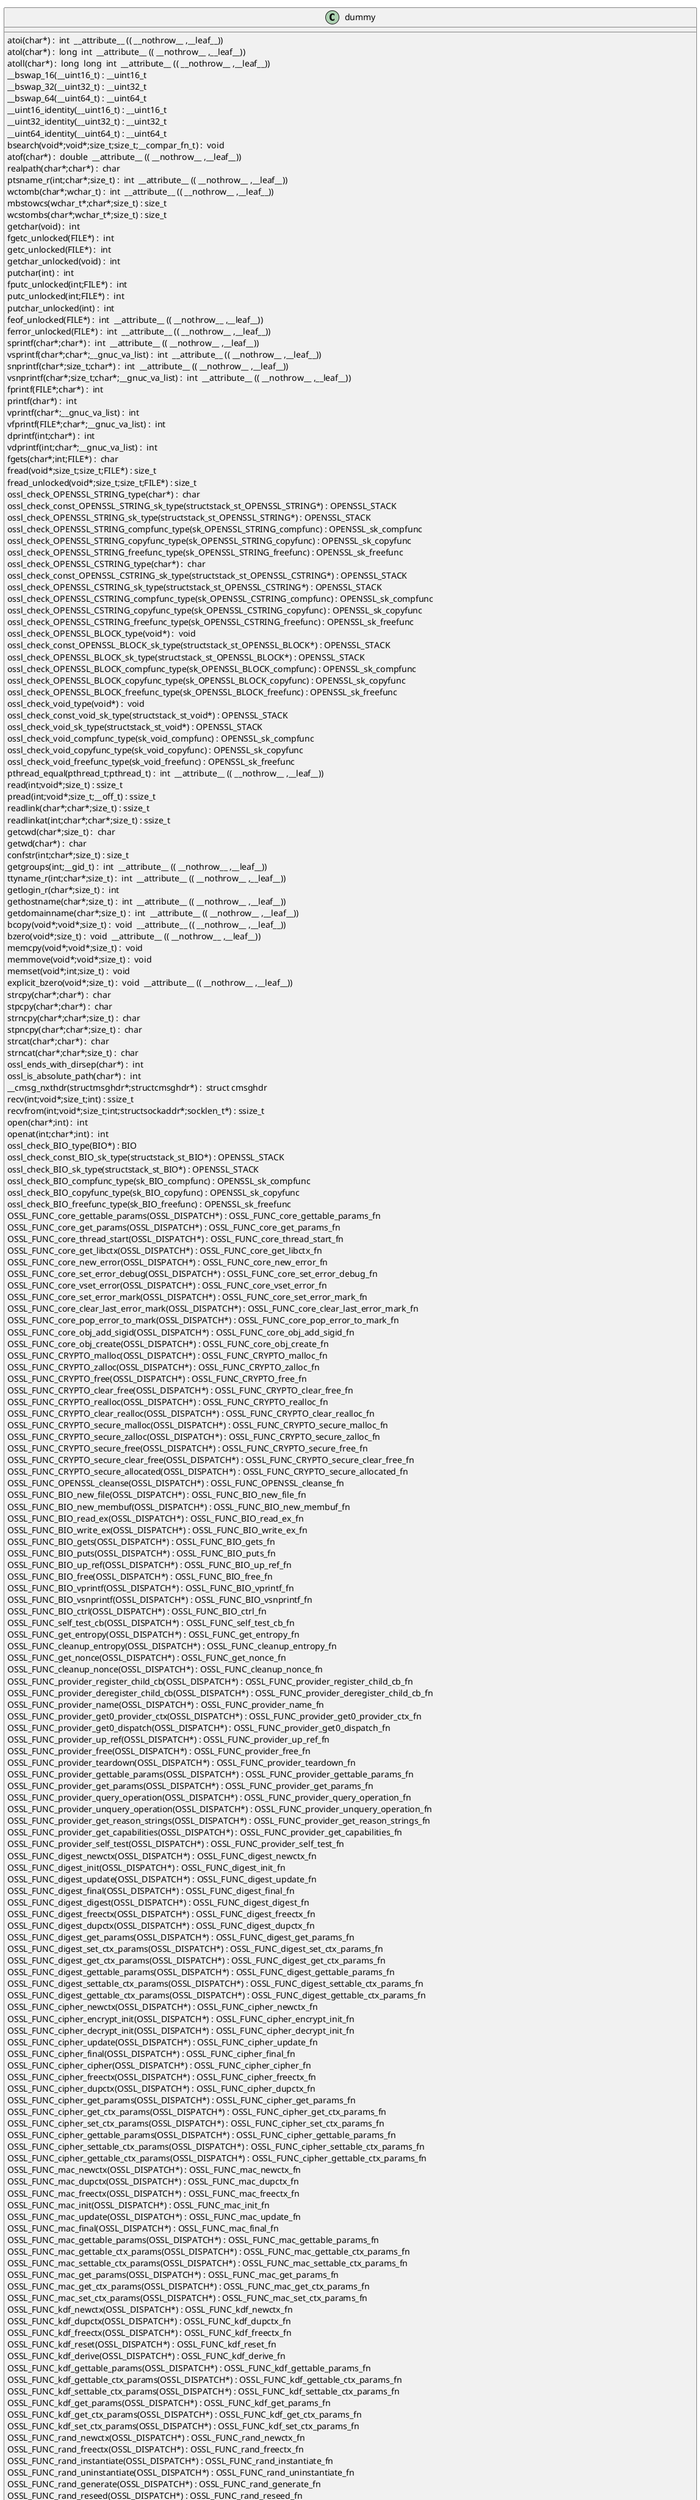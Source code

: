 @startuml
!pragma layout smetana
class dummy {
atoi(char*) :  int  __attribute__ (( __nothrow__ ,__leaf__)) [[[./../../.././qc/apps/lib/cmp_mock_srv.c.html#503]]]
atol(char*) :  long  int  __attribute__ (( __nothrow__ ,__leaf__)) [[[./../../.././qc/apps/lib/cmp_mock_srv.c.html#508]]]
atoll(char*) :  long  long  int  __attribute__ (( __nothrow__ ,__leaf__)) [[[./../../.././qc/apps/lib/cmp_mock_srv.c.html#515]]]
__bswap_16(__uint16_t) : __uint16_t [[[./../../.././qc/apps/lib/cmp_mock_srv.c.html#677]]]
__bswap_32(__uint32_t) : __uint32_t [[[./../../.././qc/apps/lib/cmp_mock_srv.c.html#692]]]
__bswap_64(__uint64_t) : __uint64_t [[[./../../.././qc/apps/lib/cmp_mock_srv.c.html#702]]]
__uint16_identity(__uint16_t) : __uint16_t [[[./../../.././qc/apps/lib/cmp_mock_srv.c.html#714]]]
__uint32_identity(__uint32_t) : __uint32_t [[[./../../.././qc/apps/lib/cmp_mock_srv.c.html#720]]]
__uint64_identity(__uint64_t) : __uint64_t [[[./../../.././qc/apps/lib/cmp_mock_srv.c.html#726]]]
bsearch(void*;void*;size_t;size_t;__compar_fn_t) :  void  [[[./../../.././qc/apps/lib/cmp_mock_srv.c.html#1394]]]
atof(char*) :  double  __attribute__ (( __nothrow__ ,__leaf__)) [[[./../../.././qc/apps/lib/cmp_mock_srv.c.html#20155]]]
realpath(char*;char*) :  char  [[[./../../.././qc/apps/lib/cmp_mock_srv.c.html#1]]]
ptsname_r(int;char*;size_t) :  int  __attribute__ (( __nothrow__ ,__leaf__)) [[[./../../.././qc/apps/lib/cmp_mock_srv.c.html#1]]]
wctomb(char*;wchar_t) :  int  __attribute__ (( __nothrow__ ,__leaf__)) [[[./../../.././qc/apps/lib/cmp_mock_srv.c.html#1]]]
mbstowcs(wchar_t*;char*;size_t) : size_t [[[./../../.././qc/apps/lib/cmp_mock_srv.c.html#1]]]
wcstombs(char*;wchar_t*;size_t) : size_t [[[./../../.././qc/apps/lib/cmp_mock_srv.c.html#1]]]
getchar(void) :  int  [[[./../../.././qc/apps/lib/cmp_mock_srv.c.html#1]]]
fgetc_unlocked(FILE*) :  int  [[[./../../.././qc/apps/lib/cmp_mock_srv.c.html#1]]]
getc_unlocked(FILE*) :  int  [[[./../../.././qc/apps/lib/cmp_mock_srv.c.html#1]]]
getchar_unlocked(void) :  int  [[[./../../.././qc/apps/lib/cmp_mock_srv.c.html#1]]]
putchar(int) :  int  [[[./../../.././qc/apps/lib/cmp_mock_srv.c.html#1]]]
fputc_unlocked(int;FILE*) :  int  [[[./../../.././qc/apps/lib/cmp_mock_srv.c.html#1]]]
putc_unlocked(int;FILE*) :  int  [[[./../../.././qc/apps/lib/cmp_mock_srv.c.html#1]]]
putchar_unlocked(int) :  int  [[[./../../.././qc/apps/lib/cmp_mock_srv.c.html#1]]]
feof_unlocked(FILE*) :  int  __attribute__ (( __nothrow__ ,__leaf__)) [[[./../../.././qc/apps/lib/cmp_mock_srv.c.html#1]]]
ferror_unlocked(FILE*) :  int  __attribute__ (( __nothrow__ ,__leaf__)) [[[./../../.././qc/apps/lib/cmp_mock_srv.c.html#1]]]
sprintf(char*;char*) :  int  __attribute__ (( __nothrow__ ,__leaf__)) [[[./../../.././qc/apps/lib/cmp_mock_srv.c.html#1]]]
vsprintf(char*;char*;__gnuc_va_list) :  int  __attribute__ (( __nothrow__ ,__leaf__)) [[[./../../.././qc/apps/lib/cmp_mock_srv.c.html#1]]]
snprintf(char*;size_t;char*) :  int  __attribute__ (( __nothrow__ ,__leaf__)) [[[./../../.././qc/apps/lib/cmp_mock_srv.c.html#1]]]
vsnprintf(char*;size_t;char*;__gnuc_va_list) :  int  __attribute__ (( __nothrow__ ,__leaf__)) [[[./../../.././qc/apps/lib/cmp_mock_srv.c.html#1]]]
fprintf(FILE*;char*) :  int  [[[./../../.././qc/apps/lib/cmp_mock_srv.c.html#1]]]
printf(char*) :  int  [[[./../../.././qc/apps/lib/cmp_mock_srv.c.html#1]]]
vprintf(char*;__gnuc_va_list) :  int  [[[./../../.././qc/apps/lib/cmp_mock_srv.c.html#1]]]
vfprintf(FILE*;char*;__gnuc_va_list) :  int  [[[./../../.././qc/apps/lib/cmp_mock_srv.c.html#1]]]
dprintf(int;char*) :  int  [[[./../../.././qc/apps/lib/cmp_mock_srv.c.html#1]]]
vdprintf(int;char*;__gnuc_va_list) :  int  [[[./../../.././qc/apps/lib/cmp_mock_srv.c.html#1]]]
fgets(char*;int;FILE*) :  char  [[[./../../.././qc/apps/lib/cmp_mock_srv.c.html#1]]]
fread(void*;size_t;size_t;FILE*) : size_t [[[./../../.././qc/apps/lib/cmp_mock_srv.c.html#1]]]
fread_unlocked(void*;size_t;size_t;FILE*) : size_t [[[./../../.././qc/apps/lib/cmp_mock_srv.c.html#1]]]
ossl_check_OPENSSL_STRING_type(char*) :  char  [[[./../../.././qc/apps/lib/cmp_mock_srv.c.html#1]]]
ossl_check_const_OPENSSL_STRING_sk_type(structstack_st_OPENSSL_STRING*) : OPENSSL_STACK [[[./../../.././qc/apps/lib/cmp_mock_srv.c.html#1]]]
ossl_check_OPENSSL_STRING_sk_type(structstack_st_OPENSSL_STRING*) : OPENSSL_STACK [[[./../../.././qc/apps/lib/cmp_mock_srv.c.html#1]]]
ossl_check_OPENSSL_STRING_compfunc_type(sk_OPENSSL_STRING_compfunc) : OPENSSL_sk_compfunc [[[./../../.././qc/apps/lib/cmp_mock_srv.c.html#1]]]
ossl_check_OPENSSL_STRING_copyfunc_type(sk_OPENSSL_STRING_copyfunc) : OPENSSL_sk_copyfunc [[[./../../.././qc/apps/lib/cmp_mock_srv.c.html#1]]]
ossl_check_OPENSSL_STRING_freefunc_type(sk_OPENSSL_STRING_freefunc) : OPENSSL_sk_freefunc [[[./../../.././qc/apps/lib/cmp_mock_srv.c.html#1]]]
ossl_check_OPENSSL_CSTRING_type(char*) :  char  [[[./../../.././qc/apps/lib/cmp_mock_srv.c.html#1]]]
ossl_check_const_OPENSSL_CSTRING_sk_type(structstack_st_OPENSSL_CSTRING*) : OPENSSL_STACK [[[./../../.././qc/apps/lib/cmp_mock_srv.c.html#1]]]
ossl_check_OPENSSL_CSTRING_sk_type(structstack_st_OPENSSL_CSTRING*) : OPENSSL_STACK [[[./../../.././qc/apps/lib/cmp_mock_srv.c.html#1]]]
ossl_check_OPENSSL_CSTRING_compfunc_type(sk_OPENSSL_CSTRING_compfunc) : OPENSSL_sk_compfunc [[[./../../.././qc/apps/lib/cmp_mock_srv.c.html#1]]]
ossl_check_OPENSSL_CSTRING_copyfunc_type(sk_OPENSSL_CSTRING_copyfunc) : OPENSSL_sk_copyfunc [[[./../../.././qc/apps/lib/cmp_mock_srv.c.html#1]]]
ossl_check_OPENSSL_CSTRING_freefunc_type(sk_OPENSSL_CSTRING_freefunc) : OPENSSL_sk_freefunc [[[./../../.././qc/apps/lib/cmp_mock_srv.c.html#1]]]
ossl_check_OPENSSL_BLOCK_type(void*) :  void  [[[./../../.././qc/apps/lib/cmp_mock_srv.c.html#1]]]
ossl_check_const_OPENSSL_BLOCK_sk_type(structstack_st_OPENSSL_BLOCK*) : OPENSSL_STACK [[[./../../.././qc/apps/lib/cmp_mock_srv.c.html#1]]]
ossl_check_OPENSSL_BLOCK_sk_type(structstack_st_OPENSSL_BLOCK*) : OPENSSL_STACK [[[./../../.././qc/apps/lib/cmp_mock_srv.c.html#1]]]
ossl_check_OPENSSL_BLOCK_compfunc_type(sk_OPENSSL_BLOCK_compfunc) : OPENSSL_sk_compfunc [[[./../../.././qc/apps/lib/cmp_mock_srv.c.html#1]]]
ossl_check_OPENSSL_BLOCK_copyfunc_type(sk_OPENSSL_BLOCK_copyfunc) : OPENSSL_sk_copyfunc [[[./../../.././qc/apps/lib/cmp_mock_srv.c.html#1]]]
ossl_check_OPENSSL_BLOCK_freefunc_type(sk_OPENSSL_BLOCK_freefunc) : OPENSSL_sk_freefunc [[[./../../.././qc/apps/lib/cmp_mock_srv.c.html#1]]]
ossl_check_void_type(void*) :  void  [[[./../../.././qc/apps/lib/cmp_mock_srv.c.html#1]]]
ossl_check_const_void_sk_type(structstack_st_void*) : OPENSSL_STACK [[[./../../.././qc/apps/lib/cmp_mock_srv.c.html#1]]]
ossl_check_void_sk_type(structstack_st_void*) : OPENSSL_STACK [[[./../../.././qc/apps/lib/cmp_mock_srv.c.html#1]]]
ossl_check_void_compfunc_type(sk_void_compfunc) : OPENSSL_sk_compfunc [[[./../../.././qc/apps/lib/cmp_mock_srv.c.html#1]]]
ossl_check_void_copyfunc_type(sk_void_copyfunc) : OPENSSL_sk_copyfunc [[[./../../.././qc/apps/lib/cmp_mock_srv.c.html#1]]]
ossl_check_void_freefunc_type(sk_void_freefunc) : OPENSSL_sk_freefunc [[[./../../.././qc/apps/lib/cmp_mock_srv.c.html#1]]]
pthread_equal(pthread_t;pthread_t) :  int  __attribute__ (( __nothrow__ ,__leaf__)) [[[./../../.././qc/apps/lib/cmp_mock_srv.c.html#1]]]
read(int;void*;size_t) : ssize_t [[[./../../.././qc/apps/lib/cmp_mock_srv.c.html#1]]]
pread(int;void*;size_t;__off_t) : ssize_t [[[./../../.././qc/apps/lib/cmp_mock_srv.c.html#1]]]
readlink(char*;char*;size_t) : ssize_t [[[./../../.././qc/apps/lib/cmp_mock_srv.c.html#1]]]
readlinkat(int;char*;char*;size_t) : ssize_t [[[./../../.././qc/apps/lib/cmp_mock_srv.c.html#1]]]
getcwd(char*;size_t) :  char  [[[./../../.././qc/apps/lib/cmp_mock_srv.c.html#1]]]
getwd(char*) :  char  [[[./../../.././qc/apps/lib/cmp_mock_srv.c.html#1]]]
confstr(int;char*;size_t) : size_t [[[./../../.././qc/apps/lib/cmp_mock_srv.c.html#1]]]
getgroups(int;__gid_t) :  int  __attribute__ (( __nothrow__ ,__leaf__)) [[[./../../.././qc/apps/lib/cmp_mock_srv.c.html#1]]]
ttyname_r(int;char*;size_t) :  int  __attribute__ (( __nothrow__ ,__leaf__)) [[[./../../.././qc/apps/lib/cmp_mock_srv.c.html#1]]]
getlogin_r(char*;size_t) :  int  [[[./../../.././qc/apps/lib/cmp_mock_srv.c.html#1]]]
gethostname(char*;size_t) :  int  __attribute__ (( __nothrow__ ,__leaf__)) [[[./../../.././qc/apps/lib/cmp_mock_srv.c.html#1]]]
getdomainname(char*;size_t) :  int  __attribute__ (( __nothrow__ ,__leaf__)) [[[./../../.././qc/apps/lib/cmp_mock_srv.c.html#1]]]
bcopy(void*;void*;size_t) :  void  __attribute__ (( __nothrow__ ,__leaf__)) [[[./../../.././qc/apps/lib/cmp_mock_srv.c.html#1]]]
bzero(void*;size_t) :  void  __attribute__ (( __nothrow__ ,__leaf__)) [[[./../../.././qc/apps/lib/cmp_mock_srv.c.html#1]]]
memcpy(void*;void*;size_t) :  void  [[[./../../.././qc/apps/lib/cmp_mock_srv.c.html#1]]]
memmove(void*;void*;size_t) :  void  [[[./../../.././qc/apps/lib/cmp_mock_srv.c.html#1]]]
memset(void*;int;size_t) :  void  [[[./../../.././qc/apps/lib/cmp_mock_srv.c.html#1]]]
explicit_bzero(void*;size_t) :  void  __attribute__ (( __nothrow__ ,__leaf__)) [[[./../../.././qc/apps/lib/cmp_mock_srv.c.html#1]]]
strcpy(char*;char*) :  char  [[[./../../.././qc/apps/lib/cmp_mock_srv.c.html#1]]]
stpcpy(char*;char*) :  char  [[[./../../.././qc/apps/lib/cmp_mock_srv.c.html#1]]]
strncpy(char*;char*;size_t) :  char  [[[./../../.././qc/apps/lib/cmp_mock_srv.c.html#1]]]
stpncpy(char*;char*;size_t) :  char  [[[./../../.././qc/apps/lib/cmp_mock_srv.c.html#1]]]
strcat(char*;char*) :  char  [[[./../../.././qc/apps/lib/cmp_mock_srv.c.html#1]]]
strncat(char*;char*;size_t) :  char  [[[./../../.././qc/apps/lib/cmp_mock_srv.c.html#1]]]
ossl_ends_with_dirsep(char*) :  int  [[[./../../.././qc/apps/lib/cmp_mock_srv.c.html#1]]]
ossl_is_absolute_path(char*) :  int  [[[./../../.././qc/apps/lib/cmp_mock_srv.c.html#1]]]
__cmsg_nxthdr(structmsghdr*;structcmsghdr*) :  struct cmsghdr [[[./../../.././qc/apps/lib/cmp_mock_srv.c.html#1]]]
recv(int;void*;size_t;int) : ssize_t [[[./../../.././qc/apps/lib/cmp_mock_srv.c.html#1]]]
recvfrom(int;void*;size_t;int;structsockaddr*;socklen_t*) : ssize_t [[[./../../.././qc/apps/lib/cmp_mock_srv.c.html#1]]]
open(char*;int) :  int  [[[./../../.././qc/apps/lib/cmp_mock_srv.c.html#1]]]
openat(int;char*;int) :  int  [[[./../../.././qc/apps/lib/cmp_mock_srv.c.html#1]]]
ossl_check_BIO_type(BIO*) : BIO [[[./../../.././qc/apps/lib/cmp_mock_srv.c.html#1]]]
ossl_check_const_BIO_sk_type(structstack_st_BIO*) : OPENSSL_STACK [[[./../../.././qc/apps/lib/cmp_mock_srv.c.html#1]]]
ossl_check_BIO_sk_type(structstack_st_BIO*) : OPENSSL_STACK [[[./../../.././qc/apps/lib/cmp_mock_srv.c.html#1]]]
ossl_check_BIO_compfunc_type(sk_BIO_compfunc) : OPENSSL_sk_compfunc [[[./../../.././qc/apps/lib/cmp_mock_srv.c.html#1]]]
ossl_check_BIO_copyfunc_type(sk_BIO_copyfunc) : OPENSSL_sk_copyfunc [[[./../../.././qc/apps/lib/cmp_mock_srv.c.html#1]]]
ossl_check_BIO_freefunc_type(sk_BIO_freefunc) : OPENSSL_sk_freefunc [[[./../../.././qc/apps/lib/cmp_mock_srv.c.html#1]]]
OSSL_FUNC_core_gettable_params(OSSL_DISPATCH*) : OSSL_FUNC_core_gettable_params_fn [[[./../../.././qc/apps/lib/cmp_mock_srv.c.html#1]]]
OSSL_FUNC_core_get_params(OSSL_DISPATCH*) : OSSL_FUNC_core_get_params_fn [[[./../../.././qc/apps/lib/cmp_mock_srv.c.html#1]]]
OSSL_FUNC_core_thread_start(OSSL_DISPATCH*) : OSSL_FUNC_core_thread_start_fn [[[./../../.././qc/apps/lib/cmp_mock_srv.c.html#1]]]
OSSL_FUNC_core_get_libctx(OSSL_DISPATCH*) : OSSL_FUNC_core_get_libctx_fn [[[./../../.././qc/apps/lib/cmp_mock_srv.c.html#1]]]
OSSL_FUNC_core_new_error(OSSL_DISPATCH*) : OSSL_FUNC_core_new_error_fn [[[./../../.././qc/apps/lib/cmp_mock_srv.c.html#1]]]
OSSL_FUNC_core_set_error_debug(OSSL_DISPATCH*) : OSSL_FUNC_core_set_error_debug_fn [[[./../../.././qc/apps/lib/cmp_mock_srv.c.html#1]]]
OSSL_FUNC_core_vset_error(OSSL_DISPATCH*) : OSSL_FUNC_core_vset_error_fn [[[./../../.././qc/apps/lib/cmp_mock_srv.c.html#1]]]
OSSL_FUNC_core_set_error_mark(OSSL_DISPATCH*) : OSSL_FUNC_core_set_error_mark_fn [[[./../../.././qc/apps/lib/cmp_mock_srv.c.html#1]]]
OSSL_FUNC_core_clear_last_error_mark(OSSL_DISPATCH*) : OSSL_FUNC_core_clear_last_error_mark_fn [[[./../../.././qc/apps/lib/cmp_mock_srv.c.html#1]]]
OSSL_FUNC_core_pop_error_to_mark(OSSL_DISPATCH*) : OSSL_FUNC_core_pop_error_to_mark_fn [[[./../../.././qc/apps/lib/cmp_mock_srv.c.html#1]]]
OSSL_FUNC_core_obj_add_sigid(OSSL_DISPATCH*) : OSSL_FUNC_core_obj_add_sigid_fn [[[./../../.././qc/apps/lib/cmp_mock_srv.c.html#1]]]
OSSL_FUNC_core_obj_create(OSSL_DISPATCH*) : OSSL_FUNC_core_obj_create_fn [[[./../../.././qc/apps/lib/cmp_mock_srv.c.html#1]]]
OSSL_FUNC_CRYPTO_malloc(OSSL_DISPATCH*) : OSSL_FUNC_CRYPTO_malloc_fn [[[./../../.././qc/apps/lib/cmp_mock_srv.c.html#1]]]
OSSL_FUNC_CRYPTO_zalloc(OSSL_DISPATCH*) : OSSL_FUNC_CRYPTO_zalloc_fn [[[./../../.././qc/apps/lib/cmp_mock_srv.c.html#1]]]
OSSL_FUNC_CRYPTO_free(OSSL_DISPATCH*) : OSSL_FUNC_CRYPTO_free_fn [[[./../../.././qc/apps/lib/cmp_mock_srv.c.html#1]]]
OSSL_FUNC_CRYPTO_clear_free(OSSL_DISPATCH*) : OSSL_FUNC_CRYPTO_clear_free_fn [[[./../../.././qc/apps/lib/cmp_mock_srv.c.html#1]]]
OSSL_FUNC_CRYPTO_realloc(OSSL_DISPATCH*) : OSSL_FUNC_CRYPTO_realloc_fn [[[./../../.././qc/apps/lib/cmp_mock_srv.c.html#1]]]
OSSL_FUNC_CRYPTO_clear_realloc(OSSL_DISPATCH*) : OSSL_FUNC_CRYPTO_clear_realloc_fn [[[./../../.././qc/apps/lib/cmp_mock_srv.c.html#1]]]
OSSL_FUNC_CRYPTO_secure_malloc(OSSL_DISPATCH*) : OSSL_FUNC_CRYPTO_secure_malloc_fn [[[./../../.././qc/apps/lib/cmp_mock_srv.c.html#1]]]
OSSL_FUNC_CRYPTO_secure_zalloc(OSSL_DISPATCH*) : OSSL_FUNC_CRYPTO_secure_zalloc_fn [[[./../../.././qc/apps/lib/cmp_mock_srv.c.html#1]]]
OSSL_FUNC_CRYPTO_secure_free(OSSL_DISPATCH*) : OSSL_FUNC_CRYPTO_secure_free_fn [[[./../../.././qc/apps/lib/cmp_mock_srv.c.html#1]]]
OSSL_FUNC_CRYPTO_secure_clear_free(OSSL_DISPATCH*) : OSSL_FUNC_CRYPTO_secure_clear_free_fn [[[./../../.././qc/apps/lib/cmp_mock_srv.c.html#1]]]
OSSL_FUNC_CRYPTO_secure_allocated(OSSL_DISPATCH*) : OSSL_FUNC_CRYPTO_secure_allocated_fn [[[./../../.././qc/apps/lib/cmp_mock_srv.c.html#1]]]
OSSL_FUNC_OPENSSL_cleanse(OSSL_DISPATCH*) : OSSL_FUNC_OPENSSL_cleanse_fn [[[./../../.././qc/apps/lib/cmp_mock_srv.c.html#1]]]
OSSL_FUNC_BIO_new_file(OSSL_DISPATCH*) : OSSL_FUNC_BIO_new_file_fn [[[./../../.././qc/apps/lib/cmp_mock_srv.c.html#1]]]
OSSL_FUNC_BIO_new_membuf(OSSL_DISPATCH*) : OSSL_FUNC_BIO_new_membuf_fn [[[./../../.././qc/apps/lib/cmp_mock_srv.c.html#1]]]
OSSL_FUNC_BIO_read_ex(OSSL_DISPATCH*) : OSSL_FUNC_BIO_read_ex_fn [[[./../../.././qc/apps/lib/cmp_mock_srv.c.html#1]]]
OSSL_FUNC_BIO_write_ex(OSSL_DISPATCH*) : OSSL_FUNC_BIO_write_ex_fn [[[./../../.././qc/apps/lib/cmp_mock_srv.c.html#1]]]
OSSL_FUNC_BIO_gets(OSSL_DISPATCH*) : OSSL_FUNC_BIO_gets_fn [[[./../../.././qc/apps/lib/cmp_mock_srv.c.html#1]]]
OSSL_FUNC_BIO_puts(OSSL_DISPATCH*) : OSSL_FUNC_BIO_puts_fn [[[./../../.././qc/apps/lib/cmp_mock_srv.c.html#1]]]
OSSL_FUNC_BIO_up_ref(OSSL_DISPATCH*) : OSSL_FUNC_BIO_up_ref_fn [[[./../../.././qc/apps/lib/cmp_mock_srv.c.html#1]]]
OSSL_FUNC_BIO_free(OSSL_DISPATCH*) : OSSL_FUNC_BIO_free_fn [[[./../../.././qc/apps/lib/cmp_mock_srv.c.html#1]]]
OSSL_FUNC_BIO_vprintf(OSSL_DISPATCH*) : OSSL_FUNC_BIO_vprintf_fn [[[./../../.././qc/apps/lib/cmp_mock_srv.c.html#1]]]
OSSL_FUNC_BIO_vsnprintf(OSSL_DISPATCH*) : OSSL_FUNC_BIO_vsnprintf_fn [[[./../../.././qc/apps/lib/cmp_mock_srv.c.html#1]]]
OSSL_FUNC_BIO_ctrl(OSSL_DISPATCH*) : OSSL_FUNC_BIO_ctrl_fn [[[./../../.././qc/apps/lib/cmp_mock_srv.c.html#1]]]
OSSL_FUNC_self_test_cb(OSSL_DISPATCH*) : OSSL_FUNC_self_test_cb_fn [[[./../../.././qc/apps/lib/cmp_mock_srv.c.html#1]]]
OSSL_FUNC_get_entropy(OSSL_DISPATCH*) : OSSL_FUNC_get_entropy_fn [[[./../../.././qc/apps/lib/cmp_mock_srv.c.html#1]]]
OSSL_FUNC_cleanup_entropy(OSSL_DISPATCH*) : OSSL_FUNC_cleanup_entropy_fn [[[./../../.././qc/apps/lib/cmp_mock_srv.c.html#1]]]
OSSL_FUNC_get_nonce(OSSL_DISPATCH*) : OSSL_FUNC_get_nonce_fn [[[./../../.././qc/apps/lib/cmp_mock_srv.c.html#1]]]
OSSL_FUNC_cleanup_nonce(OSSL_DISPATCH*) : OSSL_FUNC_cleanup_nonce_fn [[[./../../.././qc/apps/lib/cmp_mock_srv.c.html#1]]]
OSSL_FUNC_provider_register_child_cb(OSSL_DISPATCH*) : OSSL_FUNC_provider_register_child_cb_fn [[[./../../.././qc/apps/lib/cmp_mock_srv.c.html#1]]]
OSSL_FUNC_provider_deregister_child_cb(OSSL_DISPATCH*) : OSSL_FUNC_provider_deregister_child_cb_fn [[[./../../.././qc/apps/lib/cmp_mock_srv.c.html#1]]]
OSSL_FUNC_provider_name(OSSL_DISPATCH*) : OSSL_FUNC_provider_name_fn [[[./../../.././qc/apps/lib/cmp_mock_srv.c.html#1]]]
OSSL_FUNC_provider_get0_provider_ctx(OSSL_DISPATCH*) : OSSL_FUNC_provider_get0_provider_ctx_fn [[[./../../.././qc/apps/lib/cmp_mock_srv.c.html#1]]]
OSSL_FUNC_provider_get0_dispatch(OSSL_DISPATCH*) : OSSL_FUNC_provider_get0_dispatch_fn [[[./../../.././qc/apps/lib/cmp_mock_srv.c.html#1]]]
OSSL_FUNC_provider_up_ref(OSSL_DISPATCH*) : OSSL_FUNC_provider_up_ref_fn [[[./../../.././qc/apps/lib/cmp_mock_srv.c.html#1]]]
OSSL_FUNC_provider_free(OSSL_DISPATCH*) : OSSL_FUNC_provider_free_fn [[[./../../.././qc/apps/lib/cmp_mock_srv.c.html#1]]]
OSSL_FUNC_provider_teardown(OSSL_DISPATCH*) : OSSL_FUNC_provider_teardown_fn [[[./../../.././qc/apps/lib/cmp_mock_srv.c.html#1]]]
OSSL_FUNC_provider_gettable_params(OSSL_DISPATCH*) : OSSL_FUNC_provider_gettable_params_fn [[[./../../.././qc/apps/lib/cmp_mock_srv.c.html#1]]]
OSSL_FUNC_provider_get_params(OSSL_DISPATCH*) : OSSL_FUNC_provider_get_params_fn [[[./../../.././qc/apps/lib/cmp_mock_srv.c.html#1]]]
OSSL_FUNC_provider_query_operation(OSSL_DISPATCH*) : OSSL_FUNC_provider_query_operation_fn [[[./../../.././qc/apps/lib/cmp_mock_srv.c.html#1]]]
OSSL_FUNC_provider_unquery_operation(OSSL_DISPATCH*) : OSSL_FUNC_provider_unquery_operation_fn [[[./../../.././qc/apps/lib/cmp_mock_srv.c.html#1]]]
OSSL_FUNC_provider_get_reason_strings(OSSL_DISPATCH*) : OSSL_FUNC_provider_get_reason_strings_fn [[[./../../.././qc/apps/lib/cmp_mock_srv.c.html#1]]]
OSSL_FUNC_provider_get_capabilities(OSSL_DISPATCH*) : OSSL_FUNC_provider_get_capabilities_fn [[[./../../.././qc/apps/lib/cmp_mock_srv.c.html#1]]]
OSSL_FUNC_provider_self_test(OSSL_DISPATCH*) : OSSL_FUNC_provider_self_test_fn [[[./../../.././qc/apps/lib/cmp_mock_srv.c.html#1]]]
OSSL_FUNC_digest_newctx(OSSL_DISPATCH*) : OSSL_FUNC_digest_newctx_fn [[[./../../.././qc/apps/lib/cmp_mock_srv.c.html#1]]]
OSSL_FUNC_digest_init(OSSL_DISPATCH*) : OSSL_FUNC_digest_init_fn [[[./../../.././qc/apps/lib/cmp_mock_srv.c.html#1]]]
OSSL_FUNC_digest_update(OSSL_DISPATCH*) : OSSL_FUNC_digest_update_fn [[[./../../.././qc/apps/lib/cmp_mock_srv.c.html#1]]]
OSSL_FUNC_digest_final(OSSL_DISPATCH*) : OSSL_FUNC_digest_final_fn [[[./../../.././qc/apps/lib/cmp_mock_srv.c.html#1]]]
OSSL_FUNC_digest_digest(OSSL_DISPATCH*) : OSSL_FUNC_digest_digest_fn [[[./../../.././qc/apps/lib/cmp_mock_srv.c.html#1]]]
OSSL_FUNC_digest_freectx(OSSL_DISPATCH*) : OSSL_FUNC_digest_freectx_fn [[[./../../.././qc/apps/lib/cmp_mock_srv.c.html#1]]]
OSSL_FUNC_digest_dupctx(OSSL_DISPATCH*) : OSSL_FUNC_digest_dupctx_fn [[[./../../.././qc/apps/lib/cmp_mock_srv.c.html#1]]]
OSSL_FUNC_digest_get_params(OSSL_DISPATCH*) : OSSL_FUNC_digest_get_params_fn [[[./../../.././qc/apps/lib/cmp_mock_srv.c.html#1]]]
OSSL_FUNC_digest_set_ctx_params(OSSL_DISPATCH*) : OSSL_FUNC_digest_set_ctx_params_fn [[[./../../.././qc/apps/lib/cmp_mock_srv.c.html#1]]]
OSSL_FUNC_digest_get_ctx_params(OSSL_DISPATCH*) : OSSL_FUNC_digest_get_ctx_params_fn [[[./../../.././qc/apps/lib/cmp_mock_srv.c.html#1]]]
OSSL_FUNC_digest_gettable_params(OSSL_DISPATCH*) : OSSL_FUNC_digest_gettable_params_fn [[[./../../.././qc/apps/lib/cmp_mock_srv.c.html#1]]]
OSSL_FUNC_digest_settable_ctx_params(OSSL_DISPATCH*) : OSSL_FUNC_digest_settable_ctx_params_fn [[[./../../.././qc/apps/lib/cmp_mock_srv.c.html#1]]]
OSSL_FUNC_digest_gettable_ctx_params(OSSL_DISPATCH*) : OSSL_FUNC_digest_gettable_ctx_params_fn [[[./../../.././qc/apps/lib/cmp_mock_srv.c.html#1]]]
OSSL_FUNC_cipher_newctx(OSSL_DISPATCH*) : OSSL_FUNC_cipher_newctx_fn [[[./../../.././qc/apps/lib/cmp_mock_srv.c.html#1]]]
OSSL_FUNC_cipher_encrypt_init(OSSL_DISPATCH*) : OSSL_FUNC_cipher_encrypt_init_fn [[[./../../.././qc/apps/lib/cmp_mock_srv.c.html#1]]]
OSSL_FUNC_cipher_decrypt_init(OSSL_DISPATCH*) : OSSL_FUNC_cipher_decrypt_init_fn [[[./../../.././qc/apps/lib/cmp_mock_srv.c.html#1]]]
OSSL_FUNC_cipher_update(OSSL_DISPATCH*) : OSSL_FUNC_cipher_update_fn [[[./../../.././qc/apps/lib/cmp_mock_srv.c.html#1]]]
OSSL_FUNC_cipher_final(OSSL_DISPATCH*) : OSSL_FUNC_cipher_final_fn [[[./../../.././qc/apps/lib/cmp_mock_srv.c.html#1]]]
OSSL_FUNC_cipher_cipher(OSSL_DISPATCH*) : OSSL_FUNC_cipher_cipher_fn [[[./../../.././qc/apps/lib/cmp_mock_srv.c.html#1]]]
OSSL_FUNC_cipher_freectx(OSSL_DISPATCH*) : OSSL_FUNC_cipher_freectx_fn [[[./../../.././qc/apps/lib/cmp_mock_srv.c.html#1]]]
OSSL_FUNC_cipher_dupctx(OSSL_DISPATCH*) : OSSL_FUNC_cipher_dupctx_fn [[[./../../.././qc/apps/lib/cmp_mock_srv.c.html#1]]]
OSSL_FUNC_cipher_get_params(OSSL_DISPATCH*) : OSSL_FUNC_cipher_get_params_fn [[[./../../.././qc/apps/lib/cmp_mock_srv.c.html#1]]]
OSSL_FUNC_cipher_get_ctx_params(OSSL_DISPATCH*) : OSSL_FUNC_cipher_get_ctx_params_fn [[[./../../.././qc/apps/lib/cmp_mock_srv.c.html#1]]]
OSSL_FUNC_cipher_set_ctx_params(OSSL_DISPATCH*) : OSSL_FUNC_cipher_set_ctx_params_fn [[[./../../.././qc/apps/lib/cmp_mock_srv.c.html#1]]]
OSSL_FUNC_cipher_gettable_params(OSSL_DISPATCH*) : OSSL_FUNC_cipher_gettable_params_fn [[[./../../.././qc/apps/lib/cmp_mock_srv.c.html#1]]]
OSSL_FUNC_cipher_settable_ctx_params(OSSL_DISPATCH*) : OSSL_FUNC_cipher_settable_ctx_params_fn [[[./../../.././qc/apps/lib/cmp_mock_srv.c.html#1]]]
OSSL_FUNC_cipher_gettable_ctx_params(OSSL_DISPATCH*) : OSSL_FUNC_cipher_gettable_ctx_params_fn [[[./../../.././qc/apps/lib/cmp_mock_srv.c.html#1]]]
OSSL_FUNC_mac_newctx(OSSL_DISPATCH*) : OSSL_FUNC_mac_newctx_fn [[[./../../.././qc/apps/lib/cmp_mock_srv.c.html#1]]]
OSSL_FUNC_mac_dupctx(OSSL_DISPATCH*) : OSSL_FUNC_mac_dupctx_fn [[[./../../.././qc/apps/lib/cmp_mock_srv.c.html#1]]]
OSSL_FUNC_mac_freectx(OSSL_DISPATCH*) : OSSL_FUNC_mac_freectx_fn [[[./../../.././qc/apps/lib/cmp_mock_srv.c.html#1]]]
OSSL_FUNC_mac_init(OSSL_DISPATCH*) : OSSL_FUNC_mac_init_fn [[[./../../.././qc/apps/lib/cmp_mock_srv.c.html#1]]]
OSSL_FUNC_mac_update(OSSL_DISPATCH*) : OSSL_FUNC_mac_update_fn [[[./../../.././qc/apps/lib/cmp_mock_srv.c.html#1]]]
OSSL_FUNC_mac_final(OSSL_DISPATCH*) : OSSL_FUNC_mac_final_fn [[[./../../.././qc/apps/lib/cmp_mock_srv.c.html#1]]]
OSSL_FUNC_mac_gettable_params(OSSL_DISPATCH*) : OSSL_FUNC_mac_gettable_params_fn [[[./../../.././qc/apps/lib/cmp_mock_srv.c.html#1]]]
OSSL_FUNC_mac_gettable_ctx_params(OSSL_DISPATCH*) : OSSL_FUNC_mac_gettable_ctx_params_fn [[[./../../.././qc/apps/lib/cmp_mock_srv.c.html#1]]]
OSSL_FUNC_mac_settable_ctx_params(OSSL_DISPATCH*) : OSSL_FUNC_mac_settable_ctx_params_fn [[[./../../.././qc/apps/lib/cmp_mock_srv.c.html#1]]]
OSSL_FUNC_mac_get_params(OSSL_DISPATCH*) : OSSL_FUNC_mac_get_params_fn [[[./../../.././qc/apps/lib/cmp_mock_srv.c.html#1]]]
OSSL_FUNC_mac_get_ctx_params(OSSL_DISPATCH*) : OSSL_FUNC_mac_get_ctx_params_fn [[[./../../.././qc/apps/lib/cmp_mock_srv.c.html#1]]]
OSSL_FUNC_mac_set_ctx_params(OSSL_DISPATCH*) : OSSL_FUNC_mac_set_ctx_params_fn [[[./../../.././qc/apps/lib/cmp_mock_srv.c.html#1]]]
OSSL_FUNC_kdf_newctx(OSSL_DISPATCH*) : OSSL_FUNC_kdf_newctx_fn [[[./../../.././qc/apps/lib/cmp_mock_srv.c.html#1]]]
OSSL_FUNC_kdf_dupctx(OSSL_DISPATCH*) : OSSL_FUNC_kdf_dupctx_fn [[[./../../.././qc/apps/lib/cmp_mock_srv.c.html#1]]]
OSSL_FUNC_kdf_freectx(OSSL_DISPATCH*) : OSSL_FUNC_kdf_freectx_fn [[[./../../.././qc/apps/lib/cmp_mock_srv.c.html#1]]]
OSSL_FUNC_kdf_reset(OSSL_DISPATCH*) : OSSL_FUNC_kdf_reset_fn [[[./../../.././qc/apps/lib/cmp_mock_srv.c.html#1]]]
OSSL_FUNC_kdf_derive(OSSL_DISPATCH*) : OSSL_FUNC_kdf_derive_fn [[[./../../.././qc/apps/lib/cmp_mock_srv.c.html#1]]]
OSSL_FUNC_kdf_gettable_params(OSSL_DISPATCH*) : OSSL_FUNC_kdf_gettable_params_fn [[[./../../.././qc/apps/lib/cmp_mock_srv.c.html#1]]]
OSSL_FUNC_kdf_gettable_ctx_params(OSSL_DISPATCH*) : OSSL_FUNC_kdf_gettable_ctx_params_fn [[[./../../.././qc/apps/lib/cmp_mock_srv.c.html#1]]]
OSSL_FUNC_kdf_settable_ctx_params(OSSL_DISPATCH*) : OSSL_FUNC_kdf_settable_ctx_params_fn [[[./../../.././qc/apps/lib/cmp_mock_srv.c.html#1]]]
OSSL_FUNC_kdf_get_params(OSSL_DISPATCH*) : OSSL_FUNC_kdf_get_params_fn [[[./../../.././qc/apps/lib/cmp_mock_srv.c.html#1]]]
OSSL_FUNC_kdf_get_ctx_params(OSSL_DISPATCH*) : OSSL_FUNC_kdf_get_ctx_params_fn [[[./../../.././qc/apps/lib/cmp_mock_srv.c.html#1]]]
OSSL_FUNC_kdf_set_ctx_params(OSSL_DISPATCH*) : OSSL_FUNC_kdf_set_ctx_params_fn [[[./../../.././qc/apps/lib/cmp_mock_srv.c.html#1]]]
OSSL_FUNC_rand_newctx(OSSL_DISPATCH*) : OSSL_FUNC_rand_newctx_fn [[[./../../.././qc/apps/lib/cmp_mock_srv.c.html#1]]]
OSSL_FUNC_rand_freectx(OSSL_DISPATCH*) : OSSL_FUNC_rand_freectx_fn [[[./../../.././qc/apps/lib/cmp_mock_srv.c.html#1]]]
OSSL_FUNC_rand_instantiate(OSSL_DISPATCH*) : OSSL_FUNC_rand_instantiate_fn [[[./../../.././qc/apps/lib/cmp_mock_srv.c.html#1]]]
OSSL_FUNC_rand_uninstantiate(OSSL_DISPATCH*) : OSSL_FUNC_rand_uninstantiate_fn [[[./../../.././qc/apps/lib/cmp_mock_srv.c.html#1]]]
OSSL_FUNC_rand_generate(OSSL_DISPATCH*) : OSSL_FUNC_rand_generate_fn [[[./../../.././qc/apps/lib/cmp_mock_srv.c.html#1]]]
OSSL_FUNC_rand_reseed(OSSL_DISPATCH*) : OSSL_FUNC_rand_reseed_fn [[[./../../.././qc/apps/lib/cmp_mock_srv.c.html#1]]]
OSSL_FUNC_rand_nonce(OSSL_DISPATCH*) : OSSL_FUNC_rand_nonce_fn [[[./../../.././qc/apps/lib/cmp_mock_srv.c.html#1]]]
OSSL_FUNC_rand_enable_locking(OSSL_DISPATCH*) : OSSL_FUNC_rand_enable_locking_fn [[[./../../.././qc/apps/lib/cmp_mock_srv.c.html#1]]]
OSSL_FUNC_rand_lock(OSSL_DISPATCH*) : OSSL_FUNC_rand_lock_fn [[[./../../.././qc/apps/lib/cmp_mock_srv.c.html#1]]]
OSSL_FUNC_rand_unlock(OSSL_DISPATCH*) : OSSL_FUNC_rand_unlock_fn [[[./../../.././qc/apps/lib/cmp_mock_srv.c.html#1]]]
OSSL_FUNC_rand_gettable_params(OSSL_DISPATCH*) : OSSL_FUNC_rand_gettable_params_fn [[[./../../.././qc/apps/lib/cmp_mock_srv.c.html#1]]]
OSSL_FUNC_rand_gettable_ctx_params(OSSL_DISPATCH*) : OSSL_FUNC_rand_gettable_ctx_params_fn [[[./../../.././qc/apps/lib/cmp_mock_srv.c.html#1]]]
OSSL_FUNC_rand_settable_ctx_params(OSSL_DISPATCH*) : OSSL_FUNC_rand_settable_ctx_params_fn [[[./../../.././qc/apps/lib/cmp_mock_srv.c.html#1]]]
OSSL_FUNC_rand_get_params(OSSL_DISPATCH*) : OSSL_FUNC_rand_get_params_fn [[[./../../.././qc/apps/lib/cmp_mock_srv.c.html#1]]]
OSSL_FUNC_rand_get_ctx_params(OSSL_DISPATCH*) : OSSL_FUNC_rand_get_ctx_params_fn [[[./../../.././qc/apps/lib/cmp_mock_srv.c.html#1]]]
OSSL_FUNC_rand_set_ctx_params(OSSL_DISPATCH*) : OSSL_FUNC_rand_set_ctx_params_fn [[[./../../.././qc/apps/lib/cmp_mock_srv.c.html#1]]]
OSSL_FUNC_rand_set_callbacks(OSSL_DISPATCH*) : OSSL_FUNC_rand_set_callbacks_fn [[[./../../.././qc/apps/lib/cmp_mock_srv.c.html#1]]]
OSSL_FUNC_rand_verify_zeroization(OSSL_DISPATCH*) : OSSL_FUNC_rand_verify_zeroization_fn [[[./../../.././qc/apps/lib/cmp_mock_srv.c.html#1]]]
OSSL_FUNC_rand_get_seed(OSSL_DISPATCH*) : OSSL_FUNC_rand_get_seed_fn [[[./../../.././qc/apps/lib/cmp_mock_srv.c.html#1]]]
OSSL_FUNC_rand_clear_seed(OSSL_DISPATCH*) : OSSL_FUNC_rand_clear_seed_fn [[[./../../.././qc/apps/lib/cmp_mock_srv.c.html#1]]]
OSSL_FUNC_keymgmt_new(OSSL_DISPATCH*) : OSSL_FUNC_keymgmt_new_fn [[[./../../.././qc/apps/lib/cmp_mock_srv.c.html#1]]]
OSSL_FUNC_keymgmt_gen_init(OSSL_DISPATCH*) : OSSL_FUNC_keymgmt_gen_init_fn [[[./../../.././qc/apps/lib/cmp_mock_srv.c.html#1]]]
OSSL_FUNC_keymgmt_gen_set_template(OSSL_DISPATCH*) : OSSL_FUNC_keymgmt_gen_set_template_fn [[[./../../.././qc/apps/lib/cmp_mock_srv.c.html#1]]]
OSSL_FUNC_keymgmt_gen_set_params(OSSL_DISPATCH*) : OSSL_FUNC_keymgmt_gen_set_params_fn [[[./../../.././qc/apps/lib/cmp_mock_srv.c.html#1]]]
OSSL_FUNC_keymgmt_gen_settable_params(OSSL_DISPATCH*) : OSSL_FUNC_keymgmt_gen_settable_params_fn [[[./../../.././qc/apps/lib/cmp_mock_srv.c.html#1]]]
OSSL_FUNC_keymgmt_gen(OSSL_DISPATCH*) : OSSL_FUNC_keymgmt_gen_fn [[[./../../.././qc/apps/lib/cmp_mock_srv.c.html#1]]]
OSSL_FUNC_keymgmt_gen_cleanup(OSSL_DISPATCH*) : OSSL_FUNC_keymgmt_gen_cleanup_fn [[[./../../.././qc/apps/lib/cmp_mock_srv.c.html#1]]]
OSSL_FUNC_keymgmt_load(OSSL_DISPATCH*) : OSSL_FUNC_keymgmt_load_fn [[[./../../.././qc/apps/lib/cmp_mock_srv.c.html#1]]]
OSSL_FUNC_keymgmt_free(OSSL_DISPATCH*) : OSSL_FUNC_keymgmt_free_fn [[[./../../.././qc/apps/lib/cmp_mock_srv.c.html#1]]]
OSSL_FUNC_keymgmt_get_params(OSSL_DISPATCH*) : OSSL_FUNC_keymgmt_get_params_fn [[[./../../.././qc/apps/lib/cmp_mock_srv.c.html#1]]]
OSSL_FUNC_keymgmt_gettable_params(OSSL_DISPATCH*) : OSSL_FUNC_keymgmt_gettable_params_fn [[[./../../.././qc/apps/lib/cmp_mock_srv.c.html#1]]]
OSSL_FUNC_keymgmt_set_params(OSSL_DISPATCH*) : OSSL_FUNC_keymgmt_set_params_fn [[[./../../.././qc/apps/lib/cmp_mock_srv.c.html#1]]]
OSSL_FUNC_keymgmt_settable_params(OSSL_DISPATCH*) : OSSL_FUNC_keymgmt_settable_params_fn [[[./../../.././qc/apps/lib/cmp_mock_srv.c.html#1]]]
OSSL_FUNC_keymgmt_query_operation_name(OSSL_DISPATCH*) : OSSL_FUNC_keymgmt_query_operation_name_fn [[[./../../.././qc/apps/lib/cmp_mock_srv.c.html#1]]]
OSSL_FUNC_keymgmt_has(OSSL_DISPATCH*) : OSSL_FUNC_keymgmt_has_fn [[[./../../.././qc/apps/lib/cmp_mock_srv.c.html#1]]]
OSSL_FUNC_keymgmt_validate(OSSL_DISPATCH*) : OSSL_FUNC_keymgmt_validate_fn [[[./../../.././qc/apps/lib/cmp_mock_srv.c.html#1]]]
OSSL_FUNC_keymgmt_match(OSSL_DISPATCH*) : OSSL_FUNC_keymgmt_match_fn [[[./../../.././qc/apps/lib/cmp_mock_srv.c.html#1]]]
OSSL_FUNC_keymgmt_import(OSSL_DISPATCH*) : OSSL_FUNC_keymgmt_import_fn [[[./../../.././qc/apps/lib/cmp_mock_srv.c.html#1]]]
OSSL_FUNC_keymgmt_import_types(OSSL_DISPATCH*) : OSSL_FUNC_keymgmt_import_types_fn [[[./../../.././qc/apps/lib/cmp_mock_srv.c.html#1]]]
OSSL_FUNC_keymgmt_export(OSSL_DISPATCH*) : OSSL_FUNC_keymgmt_export_fn [[[./../../.././qc/apps/lib/cmp_mock_srv.c.html#1]]]
OSSL_FUNC_keymgmt_export_types(OSSL_DISPATCH*) : OSSL_FUNC_keymgmt_export_types_fn [[[./../../.././qc/apps/lib/cmp_mock_srv.c.html#1]]]
OSSL_FUNC_keymgmt_dup(OSSL_DISPATCH*) : OSSL_FUNC_keymgmt_dup_fn [[[./../../.././qc/apps/lib/cmp_mock_srv.c.html#1]]]
OSSL_FUNC_keyexch_newctx(OSSL_DISPATCH*) : OSSL_FUNC_keyexch_newctx_fn [[[./../../.././qc/apps/lib/cmp_mock_srv.c.html#1]]]
OSSL_FUNC_keyexch_init(OSSL_DISPATCH*) : OSSL_FUNC_keyexch_init_fn [[[./../../.././qc/apps/lib/cmp_mock_srv.c.html#1]]]
OSSL_FUNC_keyexch_derive(OSSL_DISPATCH*) : OSSL_FUNC_keyexch_derive_fn [[[./../../.././qc/apps/lib/cmp_mock_srv.c.html#1]]]
OSSL_FUNC_keyexch_set_peer(OSSL_DISPATCH*) : OSSL_FUNC_keyexch_set_peer_fn [[[./../../.././qc/apps/lib/cmp_mock_srv.c.html#1]]]
OSSL_FUNC_keyexch_freectx(OSSL_DISPATCH*) : OSSL_FUNC_keyexch_freectx_fn [[[./../../.././qc/apps/lib/cmp_mock_srv.c.html#1]]]
OSSL_FUNC_keyexch_dupctx(OSSL_DISPATCH*) : OSSL_FUNC_keyexch_dupctx_fn [[[./../../.././qc/apps/lib/cmp_mock_srv.c.html#1]]]
OSSL_FUNC_keyexch_set_ctx_params(OSSL_DISPATCH*) : OSSL_FUNC_keyexch_set_ctx_params_fn [[[./../../.././qc/apps/lib/cmp_mock_srv.c.html#1]]]
OSSL_FUNC_keyexch_settable_ctx_params(OSSL_DISPATCH*) : OSSL_FUNC_keyexch_settable_ctx_params_fn [[[./../../.././qc/apps/lib/cmp_mock_srv.c.html#1]]]
OSSL_FUNC_keyexch_get_ctx_params(OSSL_DISPATCH*) : OSSL_FUNC_keyexch_get_ctx_params_fn [[[./../../.././qc/apps/lib/cmp_mock_srv.c.html#1]]]
OSSL_FUNC_keyexch_gettable_ctx_params(OSSL_DISPATCH*) : OSSL_FUNC_keyexch_gettable_ctx_params_fn [[[./../../.././qc/apps/lib/cmp_mock_srv.c.html#1]]]
OSSL_FUNC_signature_newctx(OSSL_DISPATCH*) : OSSL_FUNC_signature_newctx_fn [[[./../../.././qc/apps/lib/cmp_mock_srv.c.html#1]]]
OSSL_FUNC_signature_sign_init(OSSL_DISPATCH*) : OSSL_FUNC_signature_sign_init_fn [[[./../../.././qc/apps/lib/cmp_mock_srv.c.html#1]]]
OSSL_FUNC_signature_sign(OSSL_DISPATCH*) : OSSL_FUNC_signature_sign_fn [[[./../../.././qc/apps/lib/cmp_mock_srv.c.html#1]]]
OSSL_FUNC_signature_verify_init(OSSL_DISPATCH*) : OSSL_FUNC_signature_verify_init_fn [[[./../../.././qc/apps/lib/cmp_mock_srv.c.html#1]]]
OSSL_FUNC_signature_verify(OSSL_DISPATCH*) : OSSL_FUNC_signature_verify_fn [[[./../../.././qc/apps/lib/cmp_mock_srv.c.html#1]]]
OSSL_FUNC_signature_verify_recover_init(OSSL_DISPATCH*) : OSSL_FUNC_signature_verify_recover_init_fn [[[./../../.././qc/apps/lib/cmp_mock_srv.c.html#1]]]
OSSL_FUNC_signature_verify_recover(OSSL_DISPATCH*) : OSSL_FUNC_signature_verify_recover_fn [[[./../../.././qc/apps/lib/cmp_mock_srv.c.html#1]]]
OSSL_FUNC_signature_digest_sign_init(OSSL_DISPATCH*) : OSSL_FUNC_signature_digest_sign_init_fn [[[./../../.././qc/apps/lib/cmp_mock_srv.c.html#1]]]
OSSL_FUNC_signature_digest_sign_update(OSSL_DISPATCH*) : OSSL_FUNC_signature_digest_sign_update_fn [[[./../../.././qc/apps/lib/cmp_mock_srv.c.html#1]]]
OSSL_FUNC_signature_digest_sign_final(OSSL_DISPATCH*) : OSSL_FUNC_signature_digest_sign_final_fn [[[./../../.././qc/apps/lib/cmp_mock_srv.c.html#1]]]
OSSL_FUNC_signature_digest_sign(OSSL_DISPATCH*) : OSSL_FUNC_signature_digest_sign_fn [[[./../../.././qc/apps/lib/cmp_mock_srv.c.html#1]]]
OSSL_FUNC_signature_digest_verify_init(OSSL_DISPATCH*) : OSSL_FUNC_signature_digest_verify_init_fn [[[./../../.././qc/apps/lib/cmp_mock_srv.c.html#1]]]
OSSL_FUNC_signature_digest_verify_update(OSSL_DISPATCH*) : OSSL_FUNC_signature_digest_verify_update_fn [[[./../../.././qc/apps/lib/cmp_mock_srv.c.html#1]]]
OSSL_FUNC_signature_digest_verify_final(OSSL_DISPATCH*) : OSSL_FUNC_signature_digest_verify_final_fn [[[./../../.././qc/apps/lib/cmp_mock_srv.c.html#1]]]
OSSL_FUNC_signature_digest_verify(OSSL_DISPATCH*) : OSSL_FUNC_signature_digest_verify_fn [[[./../../.././qc/apps/lib/cmp_mock_srv.c.html#1]]]
OSSL_FUNC_signature_freectx(OSSL_DISPATCH*) : OSSL_FUNC_signature_freectx_fn [[[./../../.././qc/apps/lib/cmp_mock_srv.c.html#1]]]
OSSL_FUNC_signature_dupctx(OSSL_DISPATCH*) : OSSL_FUNC_signature_dupctx_fn [[[./../../.././qc/apps/lib/cmp_mock_srv.c.html#1]]]
OSSL_FUNC_signature_get_ctx_params(OSSL_DISPATCH*) : OSSL_FUNC_signature_get_ctx_params_fn [[[./../../.././qc/apps/lib/cmp_mock_srv.c.html#1]]]
OSSL_FUNC_signature_gettable_ctx_params(OSSL_DISPATCH*) : OSSL_FUNC_signature_gettable_ctx_params_fn [[[./../../.././qc/apps/lib/cmp_mock_srv.c.html#1]]]
OSSL_FUNC_signature_set_ctx_params(OSSL_DISPATCH*) : OSSL_FUNC_signature_set_ctx_params_fn [[[./../../.././qc/apps/lib/cmp_mock_srv.c.html#1]]]
OSSL_FUNC_signature_settable_ctx_params(OSSL_DISPATCH*) : OSSL_FUNC_signature_settable_ctx_params_fn [[[./../../.././qc/apps/lib/cmp_mock_srv.c.html#1]]]
OSSL_FUNC_signature_get_ctx_md_params(OSSL_DISPATCH*) : OSSL_FUNC_signature_get_ctx_md_params_fn [[[./../../.././qc/apps/lib/cmp_mock_srv.c.html#1]]]
OSSL_FUNC_signature_gettable_ctx_md_params(OSSL_DISPATCH*) : OSSL_FUNC_signature_gettable_ctx_md_params_fn [[[./../../.././qc/apps/lib/cmp_mock_srv.c.html#1]]]
OSSL_FUNC_signature_set_ctx_md_params(OSSL_DISPATCH*) : OSSL_FUNC_signature_set_ctx_md_params_fn [[[./../../.././qc/apps/lib/cmp_mock_srv.c.html#1]]]
OSSL_FUNC_signature_settable_ctx_md_params(OSSL_DISPATCH*) : OSSL_FUNC_signature_settable_ctx_md_params_fn [[[./../../.././qc/apps/lib/cmp_mock_srv.c.html#1]]]
OSSL_FUNC_asym_cipher_newctx(OSSL_DISPATCH*) : OSSL_FUNC_asym_cipher_newctx_fn [[[./../../.././qc/apps/lib/cmp_mock_srv.c.html#1]]]
OSSL_FUNC_asym_cipher_encrypt_init(OSSL_DISPATCH*) : OSSL_FUNC_asym_cipher_encrypt_init_fn [[[./../../.././qc/apps/lib/cmp_mock_srv.c.html#1]]]
OSSL_FUNC_asym_cipher_encrypt(OSSL_DISPATCH*) : OSSL_FUNC_asym_cipher_encrypt_fn [[[./../../.././qc/apps/lib/cmp_mock_srv.c.html#1]]]
OSSL_FUNC_asym_cipher_decrypt_init(OSSL_DISPATCH*) : OSSL_FUNC_asym_cipher_decrypt_init_fn [[[./../../.././qc/apps/lib/cmp_mock_srv.c.html#1]]]
OSSL_FUNC_asym_cipher_decrypt(OSSL_DISPATCH*) : OSSL_FUNC_asym_cipher_decrypt_fn [[[./../../.././qc/apps/lib/cmp_mock_srv.c.html#1]]]
OSSL_FUNC_asym_cipher_freectx(OSSL_DISPATCH*) : OSSL_FUNC_asym_cipher_freectx_fn [[[./../../.././qc/apps/lib/cmp_mock_srv.c.html#1]]]
OSSL_FUNC_asym_cipher_dupctx(OSSL_DISPATCH*) : OSSL_FUNC_asym_cipher_dupctx_fn [[[./../../.././qc/apps/lib/cmp_mock_srv.c.html#1]]]
OSSL_FUNC_asym_cipher_get_ctx_params(OSSL_DISPATCH*) : OSSL_FUNC_asym_cipher_get_ctx_params_fn [[[./../../.././qc/apps/lib/cmp_mock_srv.c.html#1]]]
OSSL_FUNC_asym_cipher_gettable_ctx_params(OSSL_DISPATCH*) : OSSL_FUNC_asym_cipher_gettable_ctx_params_fn [[[./../../.././qc/apps/lib/cmp_mock_srv.c.html#1]]]
OSSL_FUNC_asym_cipher_set_ctx_params(OSSL_DISPATCH*) : OSSL_FUNC_asym_cipher_set_ctx_params_fn [[[./../../.././qc/apps/lib/cmp_mock_srv.c.html#1]]]
OSSL_FUNC_asym_cipher_settable_ctx_params(OSSL_DISPATCH*) : OSSL_FUNC_asym_cipher_settable_ctx_params_fn [[[./../../.././qc/apps/lib/cmp_mock_srv.c.html#1]]]
OSSL_FUNC_kem_newctx(OSSL_DISPATCH*) : OSSL_FUNC_kem_newctx_fn [[[./../../.././qc/apps/lib/cmp_mock_srv.c.html#1]]]
OSSL_FUNC_kem_encapsulate_init(OSSL_DISPATCH*) : OSSL_FUNC_kem_encapsulate_init_fn [[[./../../.././qc/apps/lib/cmp_mock_srv.c.html#1]]]
OSSL_FUNC_kem_auth_encapsulate_init(OSSL_DISPATCH*) : OSSL_FUNC_kem_auth_encapsulate_init_fn [[[./../../.././qc/apps/lib/cmp_mock_srv.c.html#1]]]
OSSL_FUNC_kem_encapsulate(OSSL_DISPATCH*) : OSSL_FUNC_kem_encapsulate_fn [[[./../../.././qc/apps/lib/cmp_mock_srv.c.html#1]]]
OSSL_FUNC_kem_decapsulate_init(OSSL_DISPATCH*) : OSSL_FUNC_kem_decapsulate_init_fn [[[./../../.././qc/apps/lib/cmp_mock_srv.c.html#1]]]
OSSL_FUNC_kem_auth_decapsulate_init(OSSL_DISPATCH*) : OSSL_FUNC_kem_auth_decapsulate_init_fn [[[./../../.././qc/apps/lib/cmp_mock_srv.c.html#1]]]
OSSL_FUNC_kem_decapsulate(OSSL_DISPATCH*) : OSSL_FUNC_kem_decapsulate_fn [[[./../../.././qc/apps/lib/cmp_mock_srv.c.html#1]]]
OSSL_FUNC_kem_freectx(OSSL_DISPATCH*) : OSSL_FUNC_kem_freectx_fn [[[./../../.././qc/apps/lib/cmp_mock_srv.c.html#1]]]
OSSL_FUNC_kem_dupctx(OSSL_DISPATCH*) : OSSL_FUNC_kem_dupctx_fn [[[./../../.././qc/apps/lib/cmp_mock_srv.c.html#1]]]
OSSL_FUNC_kem_get_ctx_params(OSSL_DISPATCH*) : OSSL_FUNC_kem_get_ctx_params_fn [[[./../../.././qc/apps/lib/cmp_mock_srv.c.html#1]]]
OSSL_FUNC_kem_gettable_ctx_params(OSSL_DISPATCH*) : OSSL_FUNC_kem_gettable_ctx_params_fn [[[./../../.././qc/apps/lib/cmp_mock_srv.c.html#1]]]
OSSL_FUNC_kem_set_ctx_params(OSSL_DISPATCH*) : OSSL_FUNC_kem_set_ctx_params_fn [[[./../../.././qc/apps/lib/cmp_mock_srv.c.html#1]]]
OSSL_FUNC_kem_settable_ctx_params(OSSL_DISPATCH*) : OSSL_FUNC_kem_settable_ctx_params_fn [[[./../../.././qc/apps/lib/cmp_mock_srv.c.html#1]]]
OSSL_FUNC_encoder_newctx(OSSL_DISPATCH*) : OSSL_FUNC_encoder_newctx_fn [[[./../../.././qc/apps/lib/cmp_mock_srv.c.html#1]]]
OSSL_FUNC_encoder_freectx(OSSL_DISPATCH*) : OSSL_FUNC_encoder_freectx_fn [[[./../../.././qc/apps/lib/cmp_mock_srv.c.html#1]]]
OSSL_FUNC_encoder_get_params(OSSL_DISPATCH*) : OSSL_FUNC_encoder_get_params_fn [[[./../../.././qc/apps/lib/cmp_mock_srv.c.html#1]]]
OSSL_FUNC_encoder_gettable_params(OSSL_DISPATCH*) : OSSL_FUNC_encoder_gettable_params_fn [[[./../../.././qc/apps/lib/cmp_mock_srv.c.html#1]]]
OSSL_FUNC_encoder_set_ctx_params(OSSL_DISPATCH*) : OSSL_FUNC_encoder_set_ctx_params_fn [[[./../../.././qc/apps/lib/cmp_mock_srv.c.html#1]]]
OSSL_FUNC_encoder_settable_ctx_params(OSSL_DISPATCH*) : OSSL_FUNC_encoder_settable_ctx_params_fn [[[./../../.././qc/apps/lib/cmp_mock_srv.c.html#1]]]
OSSL_FUNC_encoder_does_selection(OSSL_DISPATCH*) : OSSL_FUNC_encoder_does_selection_fn [[[./../../.././qc/apps/lib/cmp_mock_srv.c.html#1]]]
OSSL_FUNC_encoder_encode(OSSL_DISPATCH*) : OSSL_FUNC_encoder_encode_fn [[[./../../.././qc/apps/lib/cmp_mock_srv.c.html#1]]]
OSSL_FUNC_encoder_import_object(OSSL_DISPATCH*) : OSSL_FUNC_encoder_import_object_fn [[[./../../.././qc/apps/lib/cmp_mock_srv.c.html#1]]]
OSSL_FUNC_encoder_free_object(OSSL_DISPATCH*) : OSSL_FUNC_encoder_free_object_fn [[[./../../.././qc/apps/lib/cmp_mock_srv.c.html#1]]]
OSSL_FUNC_decoder_newctx(OSSL_DISPATCH*) : OSSL_FUNC_decoder_newctx_fn [[[./../../.././qc/apps/lib/cmp_mock_srv.c.html#1]]]
OSSL_FUNC_decoder_freectx(OSSL_DISPATCH*) : OSSL_FUNC_decoder_freectx_fn [[[./../../.././qc/apps/lib/cmp_mock_srv.c.html#1]]]
OSSL_FUNC_decoder_get_params(OSSL_DISPATCH*) : OSSL_FUNC_decoder_get_params_fn [[[./../../.././qc/apps/lib/cmp_mock_srv.c.html#1]]]
OSSL_FUNC_decoder_gettable_params(OSSL_DISPATCH*) : OSSL_FUNC_decoder_gettable_params_fn [[[./../../.././qc/apps/lib/cmp_mock_srv.c.html#1]]]
OSSL_FUNC_decoder_set_ctx_params(OSSL_DISPATCH*) : OSSL_FUNC_decoder_set_ctx_params_fn [[[./../../.././qc/apps/lib/cmp_mock_srv.c.html#1]]]
OSSL_FUNC_decoder_settable_ctx_params(OSSL_DISPATCH*) : OSSL_FUNC_decoder_settable_ctx_params_fn [[[./../../.././qc/apps/lib/cmp_mock_srv.c.html#1]]]
OSSL_FUNC_decoder_does_selection(OSSL_DISPATCH*) : OSSL_FUNC_decoder_does_selection_fn [[[./../../.././qc/apps/lib/cmp_mock_srv.c.html#1]]]
OSSL_FUNC_decoder_decode(OSSL_DISPATCH*) : OSSL_FUNC_decoder_decode_fn [[[./../../.././qc/apps/lib/cmp_mock_srv.c.html#1]]]
OSSL_FUNC_decoder_export_object(OSSL_DISPATCH*) : OSSL_FUNC_decoder_export_object_fn [[[./../../.././qc/apps/lib/cmp_mock_srv.c.html#1]]]
OSSL_FUNC_store_open(OSSL_DISPATCH*) : OSSL_FUNC_store_open_fn [[[./../../.././qc/apps/lib/cmp_mock_srv.c.html#1]]]
OSSL_FUNC_store_attach(OSSL_DISPATCH*) : OSSL_FUNC_store_attach_fn [[[./../../.././qc/apps/lib/cmp_mock_srv.c.html#1]]]
OSSL_FUNC_store_settable_ctx_params(OSSL_DISPATCH*) : OSSL_FUNC_store_settable_ctx_params_fn [[[./../../.././qc/apps/lib/cmp_mock_srv.c.html#1]]]
OSSL_FUNC_store_set_ctx_params(OSSL_DISPATCH*) : OSSL_FUNC_store_set_ctx_params_fn [[[./../../.././qc/apps/lib/cmp_mock_srv.c.html#1]]]
OSSL_FUNC_store_load(OSSL_DISPATCH*) : OSSL_FUNC_store_load_fn [[[./../../.././qc/apps/lib/cmp_mock_srv.c.html#1]]]
OSSL_FUNC_store_eof(OSSL_DISPATCH*) : OSSL_FUNC_store_eof_fn [[[./../../.././qc/apps/lib/cmp_mock_srv.c.html#1]]]
OSSL_FUNC_store_close(OSSL_DISPATCH*) : OSSL_FUNC_store_close_fn [[[./../../.././qc/apps/lib/cmp_mock_srv.c.html#1]]]
OSSL_FUNC_store_export_object(OSSL_DISPATCH*) : OSSL_FUNC_store_export_object_fn [[[./../../.././qc/apps/lib/cmp_mock_srv.c.html#1]]]
ossl_check_X509_ALGOR_type(X509_ALGOR*) : X509_ALGOR [[[./../../.././qc/apps/lib/cmp_mock_srv.c.html#1]]]
ossl_check_const_X509_ALGOR_sk_type(structstack_st_X509_ALGOR*) : OPENSSL_STACK [[[./../../.././qc/apps/lib/cmp_mock_srv.c.html#1]]]
ossl_check_X509_ALGOR_sk_type(structstack_st_X509_ALGOR*) : OPENSSL_STACK [[[./../../.././qc/apps/lib/cmp_mock_srv.c.html#1]]]
ossl_check_X509_ALGOR_compfunc_type(sk_X509_ALGOR_compfunc) : OPENSSL_sk_compfunc [[[./../../.././qc/apps/lib/cmp_mock_srv.c.html#1]]]
ossl_check_X509_ALGOR_copyfunc_type(sk_X509_ALGOR_copyfunc) : OPENSSL_sk_copyfunc [[[./../../.././qc/apps/lib/cmp_mock_srv.c.html#1]]]
ossl_check_X509_ALGOR_freefunc_type(sk_X509_ALGOR_freefunc) : OPENSSL_sk_freefunc [[[./../../.././qc/apps/lib/cmp_mock_srv.c.html#1]]]
ossl_check_ASN1_STRING_TABLE_type(ASN1_STRING_TABLE*) : ASN1_STRING_TABLE [[[./../../.././qc/apps/lib/cmp_mock_srv.c.html#1]]]
ossl_check_const_ASN1_STRING_TABLE_sk_type(structstack_st_ASN1_STRING_TABLE*) : OPENSSL_STACK [[[./../../.././qc/apps/lib/cmp_mock_srv.c.html#1]]]
ossl_check_ASN1_STRING_TABLE_sk_type(structstack_st_ASN1_STRING_TABLE*) : OPENSSL_STACK [[[./../../.././qc/apps/lib/cmp_mock_srv.c.html#1]]]
ossl_check_ASN1_STRING_TABLE_compfunc_type(sk_ASN1_STRING_TABLE_compfunc) : OPENSSL_sk_compfunc [[[./../../.././qc/apps/lib/cmp_mock_srv.c.html#1]]]
ossl_check_ASN1_STRING_TABLE_copyfunc_type(sk_ASN1_STRING_TABLE_copyfunc) : OPENSSL_sk_copyfunc [[[./../../.././qc/apps/lib/cmp_mock_srv.c.html#1]]]
ossl_check_ASN1_STRING_TABLE_freefunc_type(sk_ASN1_STRING_TABLE_freefunc) : OPENSSL_sk_freefunc [[[./../../.././qc/apps/lib/cmp_mock_srv.c.html#1]]]
ossl_check_ASN1_TYPE_type(ASN1_TYPE*) : ASN1_TYPE [[[./../../.././qc/apps/lib/cmp_mock_srv.c.html#1]]]
ossl_check_const_ASN1_TYPE_sk_type(structstack_st_ASN1_TYPE*) : OPENSSL_STACK [[[./../../.././qc/apps/lib/cmp_mock_srv.c.html#1]]]
ossl_check_ASN1_TYPE_sk_type(structstack_st_ASN1_TYPE*) : OPENSSL_STACK [[[./../../.././qc/apps/lib/cmp_mock_srv.c.html#1]]]
ossl_check_ASN1_TYPE_compfunc_type(sk_ASN1_TYPE_compfunc) : OPENSSL_sk_compfunc [[[./../../.././qc/apps/lib/cmp_mock_srv.c.html#1]]]
ossl_check_ASN1_TYPE_copyfunc_type(sk_ASN1_TYPE_copyfunc) : OPENSSL_sk_copyfunc [[[./../../.././qc/apps/lib/cmp_mock_srv.c.html#1]]]
ossl_check_ASN1_TYPE_freefunc_type(sk_ASN1_TYPE_freefunc) : OPENSSL_sk_freefunc [[[./../../.././qc/apps/lib/cmp_mock_srv.c.html#1]]]
ossl_check_ASN1_OBJECT_type(ASN1_OBJECT*) : ASN1_OBJECT [[[./../../.././qc/apps/lib/cmp_mock_srv.c.html#1]]]
ossl_check_const_ASN1_OBJECT_sk_type(structstack_st_ASN1_OBJECT*) : OPENSSL_STACK [[[./../../.././qc/apps/lib/cmp_mock_srv.c.html#1]]]
ossl_check_ASN1_OBJECT_sk_type(structstack_st_ASN1_OBJECT*) : OPENSSL_STACK [[[./../../.././qc/apps/lib/cmp_mock_srv.c.html#1]]]
ossl_check_ASN1_OBJECT_compfunc_type(sk_ASN1_OBJECT_compfunc) : OPENSSL_sk_compfunc [[[./../../.././qc/apps/lib/cmp_mock_srv.c.html#1]]]
ossl_check_ASN1_OBJECT_copyfunc_type(sk_ASN1_OBJECT_copyfunc) : OPENSSL_sk_copyfunc [[[./../../.././qc/apps/lib/cmp_mock_srv.c.html#1]]]
ossl_check_ASN1_OBJECT_freefunc_type(sk_ASN1_OBJECT_freefunc) : OPENSSL_sk_freefunc [[[./../../.././qc/apps/lib/cmp_mock_srv.c.html#1]]]
ossl_check_ASN1_INTEGER_type(ASN1_INTEGER*) : ASN1_INTEGER [[[./../../.././qc/apps/lib/cmp_mock_srv.c.html#1]]]
ossl_check_const_ASN1_INTEGER_sk_type(structstack_st_ASN1_INTEGER*) : OPENSSL_STACK [[[./../../.././qc/apps/lib/cmp_mock_srv.c.html#1]]]
ossl_check_ASN1_INTEGER_sk_type(structstack_st_ASN1_INTEGER*) : OPENSSL_STACK [[[./../../.././qc/apps/lib/cmp_mock_srv.c.html#1]]]
ossl_check_ASN1_INTEGER_compfunc_type(sk_ASN1_INTEGER_compfunc) : OPENSSL_sk_compfunc [[[./../../.././qc/apps/lib/cmp_mock_srv.c.html#1]]]
ossl_check_ASN1_INTEGER_copyfunc_type(sk_ASN1_INTEGER_copyfunc) : OPENSSL_sk_copyfunc [[[./../../.././qc/apps/lib/cmp_mock_srv.c.html#1]]]
ossl_check_ASN1_INTEGER_freefunc_type(sk_ASN1_INTEGER_freefunc) : OPENSSL_sk_freefunc [[[./../../.././qc/apps/lib/cmp_mock_srv.c.html#1]]]
ossl_check_ASN1_UTF8STRING_type(ASN1_UTF8STRING*) : ASN1_UTF8STRING [[[./../../.././qc/apps/lib/cmp_mock_srv.c.html#1]]]
ossl_check_const_ASN1_UTF8STRING_sk_type(structstack_st_ASN1_UTF8STRING*) : OPENSSL_STACK [[[./../../.././qc/apps/lib/cmp_mock_srv.c.html#1]]]
ossl_check_ASN1_UTF8STRING_sk_type(structstack_st_ASN1_UTF8STRING*) : OPENSSL_STACK [[[./../../.././qc/apps/lib/cmp_mock_srv.c.html#1]]]
ossl_check_ASN1_UTF8STRING_compfunc_type(sk_ASN1_UTF8STRING_compfunc) : OPENSSL_sk_compfunc [[[./../../.././qc/apps/lib/cmp_mock_srv.c.html#1]]]
ossl_check_ASN1_UTF8STRING_copyfunc_type(sk_ASN1_UTF8STRING_copyfunc) : OPENSSL_sk_copyfunc [[[./../../.././qc/apps/lib/cmp_mock_srv.c.html#1]]]
ossl_check_ASN1_UTF8STRING_freefunc_type(sk_ASN1_UTF8STRING_freefunc) : OPENSSL_sk_freefunc [[[./../../.././qc/apps/lib/cmp_mock_srv.c.html#1]]]
ossl_check_ASN1_GENERALSTRING_type(ASN1_GENERALSTRING*) : ASN1_GENERALSTRING [[[./../../.././qc/apps/lib/cmp_mock_srv.c.html#1]]]
ossl_check_const_ASN1_GENERALSTRING_sk_type(structstack_st_ASN1_GENERALSTRING*) : OPENSSL_STACK [[[./../../.././qc/apps/lib/cmp_mock_srv.c.html#1]]]
ossl_check_ASN1_GENERALSTRING_sk_type(structstack_st_ASN1_GENERALSTRING*) : OPENSSL_STACK [[[./../../.././qc/apps/lib/cmp_mock_srv.c.html#1]]]
ossl_check_ASN1_GENERALSTRING_compfunc_type(sk_ASN1_GENERALSTRING_compfunc) : OPENSSL_sk_compfunc [[[./../../.././qc/apps/lib/cmp_mock_srv.c.html#1]]]
ossl_check_ASN1_GENERALSTRING_copyfunc_type(sk_ASN1_GENERALSTRING_copyfunc) : OPENSSL_sk_copyfunc [[[./../../.././qc/apps/lib/cmp_mock_srv.c.html#1]]]
ossl_check_ASN1_GENERALSTRING_freefunc_type(sk_ASN1_GENERALSTRING_freefunc) : OPENSSL_sk_freefunc [[[./../../.././qc/apps/lib/cmp_mock_srv.c.html#1]]]
ossl_check_X509_NAME_type(X509_NAME*) : X509_NAME [[[./../../.././qc/apps/lib/cmp_mock_srv.c.html#1]]]
ossl_check_const_X509_NAME_sk_type(structstack_st_X509_NAME*) : OPENSSL_STACK [[[./../../.././qc/apps/lib/cmp_mock_srv.c.html#1]]]
ossl_check_X509_NAME_sk_type(structstack_st_X509_NAME*) : OPENSSL_STACK [[[./../../.././qc/apps/lib/cmp_mock_srv.c.html#1]]]
ossl_check_X509_NAME_compfunc_type(sk_X509_NAME_compfunc) : OPENSSL_sk_compfunc [[[./../../.././qc/apps/lib/cmp_mock_srv.c.html#1]]]
ossl_check_X509_NAME_copyfunc_type(sk_X509_NAME_copyfunc) : OPENSSL_sk_copyfunc [[[./../../.././qc/apps/lib/cmp_mock_srv.c.html#1]]]
ossl_check_X509_NAME_freefunc_type(sk_X509_NAME_freefunc) : OPENSSL_sk_freefunc [[[./../../.././qc/apps/lib/cmp_mock_srv.c.html#1]]]
ossl_check_X509_type(X509*) : X509 [[[./../../.././qc/apps/lib/cmp_mock_srv.c.html#1]]]
ossl_check_const_X509_sk_type(structstack_st_X509*) : OPENSSL_STACK [[[./../../.././qc/apps/lib/cmp_mock_srv.c.html#1]]]
ossl_check_X509_sk_type(structstack_st_X509*) : OPENSSL_STACK [[[./../../.././qc/apps/lib/cmp_mock_srv.c.html#1]]]
ossl_check_X509_compfunc_type(sk_X509_compfunc) : OPENSSL_sk_compfunc [[[./../../.././qc/apps/lib/cmp_mock_srv.c.html#1]]]
ossl_check_X509_copyfunc_type(sk_X509_copyfunc) : OPENSSL_sk_copyfunc [[[./../../.././qc/apps/lib/cmp_mock_srv.c.html#1]]]
ossl_check_X509_freefunc_type(sk_X509_freefunc) : OPENSSL_sk_freefunc [[[./../../.././qc/apps/lib/cmp_mock_srv.c.html#1]]]
ossl_check_X509_REVOKED_type(X509_REVOKED*) : X509_REVOKED [[[./../../.././qc/apps/lib/cmp_mock_srv.c.html#1]]]
ossl_check_const_X509_REVOKED_sk_type(structstack_st_X509_REVOKED*) : OPENSSL_STACK [[[./../../.././qc/apps/lib/cmp_mock_srv.c.html#1]]]
ossl_check_X509_REVOKED_sk_type(structstack_st_X509_REVOKED*) : OPENSSL_STACK [[[./../../.././qc/apps/lib/cmp_mock_srv.c.html#1]]]
ossl_check_X509_REVOKED_compfunc_type(sk_X509_REVOKED_compfunc) : OPENSSL_sk_compfunc [[[./../../.././qc/apps/lib/cmp_mock_srv.c.html#1]]]
ossl_check_X509_REVOKED_copyfunc_type(sk_X509_REVOKED_copyfunc) : OPENSSL_sk_copyfunc [[[./../../.././qc/apps/lib/cmp_mock_srv.c.html#1]]]
ossl_check_X509_REVOKED_freefunc_type(sk_X509_REVOKED_freefunc) : OPENSSL_sk_freefunc [[[./../../.././qc/apps/lib/cmp_mock_srv.c.html#1]]]
ossl_check_X509_CRL_type(X509_CRL*) : X509_CRL [[[./../../.././qc/apps/lib/cmp_mock_srv.c.html#1]]]
ossl_check_const_X509_CRL_sk_type(structstack_st_X509_CRL*) : OPENSSL_STACK [[[./../../.././qc/apps/lib/cmp_mock_srv.c.html#1]]]
ossl_check_X509_CRL_sk_type(structstack_st_X509_CRL*) : OPENSSL_STACK [[[./../../.././qc/apps/lib/cmp_mock_srv.c.html#1]]]
ossl_check_X509_CRL_compfunc_type(sk_X509_CRL_compfunc) : OPENSSL_sk_compfunc [[[./../../.././qc/apps/lib/cmp_mock_srv.c.html#1]]]
ossl_check_X509_CRL_copyfunc_type(sk_X509_CRL_copyfunc) : OPENSSL_sk_copyfunc [[[./../../.././qc/apps/lib/cmp_mock_srv.c.html#1]]]
ossl_check_X509_CRL_freefunc_type(sk_X509_CRL_freefunc) : OPENSSL_sk_freefunc [[[./../../.././qc/apps/lib/cmp_mock_srv.c.html#1]]]
ossl_check_X509_NAME_ENTRY_type(X509_NAME_ENTRY*) : X509_NAME_ENTRY [[[./../../.././qc/apps/lib/cmp_mock_srv.c.html#1]]]
ossl_check_const_X509_NAME_ENTRY_sk_type(structstack_st_X509_NAME_ENTRY*) : OPENSSL_STACK [[[./../../.././qc/apps/lib/cmp_mock_srv.c.html#1]]]
ossl_check_X509_NAME_ENTRY_sk_type(structstack_st_X509_NAME_ENTRY*) : OPENSSL_STACK [[[./../../.././qc/apps/lib/cmp_mock_srv.c.html#1]]]
ossl_check_X509_NAME_ENTRY_compfunc_type(sk_X509_NAME_ENTRY_compfunc) : OPENSSL_sk_compfunc [[[./../../.././qc/apps/lib/cmp_mock_srv.c.html#1]]]
ossl_check_X509_NAME_ENTRY_copyfunc_type(sk_X509_NAME_ENTRY_copyfunc) : OPENSSL_sk_copyfunc [[[./../../.././qc/apps/lib/cmp_mock_srv.c.html#1]]]
ossl_check_X509_NAME_ENTRY_freefunc_type(sk_X509_NAME_ENTRY_freefunc) : OPENSSL_sk_freefunc [[[./../../.././qc/apps/lib/cmp_mock_srv.c.html#1]]]
ossl_check_X509_EXTENSION_type(X509_EXTENSION*) : X509_EXTENSION [[[./../../.././qc/apps/lib/cmp_mock_srv.c.html#1]]]
ossl_check_const_X509_EXTENSION_sk_type(structstack_st_X509_EXTENSION*) : OPENSSL_STACK [[[./../../.././qc/apps/lib/cmp_mock_srv.c.html#1]]]
ossl_check_X509_EXTENSION_sk_type(structstack_st_X509_EXTENSION*) : OPENSSL_STACK [[[./../../.././qc/apps/lib/cmp_mock_srv.c.html#1]]]
ossl_check_X509_EXTENSION_compfunc_type(sk_X509_EXTENSION_compfunc) : OPENSSL_sk_compfunc [[[./../../.././qc/apps/lib/cmp_mock_srv.c.html#1]]]
ossl_check_X509_EXTENSION_copyfunc_type(sk_X509_EXTENSION_copyfunc) : OPENSSL_sk_copyfunc [[[./../../.././qc/apps/lib/cmp_mock_srv.c.html#1]]]
ossl_check_X509_EXTENSION_freefunc_type(sk_X509_EXTENSION_freefunc) : OPENSSL_sk_freefunc [[[./../../.././qc/apps/lib/cmp_mock_srv.c.html#1]]]
ossl_check_X509_ATTRIBUTE_type(X509_ATTRIBUTE*) : X509_ATTRIBUTE [[[./../../.././qc/apps/lib/cmp_mock_srv.c.html#1]]]
ossl_check_const_X509_ATTRIBUTE_sk_type(structstack_st_X509_ATTRIBUTE*) : OPENSSL_STACK [[[./../../.././qc/apps/lib/cmp_mock_srv.c.html#1]]]
ossl_check_X509_ATTRIBUTE_sk_type(structstack_st_X509_ATTRIBUTE*) : OPENSSL_STACK [[[./../../.././qc/apps/lib/cmp_mock_srv.c.html#1]]]
ossl_check_X509_ATTRIBUTE_compfunc_type(sk_X509_ATTRIBUTE_compfunc) : OPENSSL_sk_compfunc [[[./../../.././qc/apps/lib/cmp_mock_srv.c.html#1]]]
ossl_check_X509_ATTRIBUTE_copyfunc_type(sk_X509_ATTRIBUTE_copyfunc) : OPENSSL_sk_copyfunc [[[./../../.././qc/apps/lib/cmp_mock_srv.c.html#1]]]
ossl_check_X509_ATTRIBUTE_freefunc_type(sk_X509_ATTRIBUTE_freefunc) : OPENSSL_sk_freefunc [[[./../../.././qc/apps/lib/cmp_mock_srv.c.html#1]]]
ossl_check_X509_INFO_type(X509_INFO*) : X509_INFO [[[./../../.././qc/apps/lib/cmp_mock_srv.c.html#1]]]
ossl_check_const_X509_INFO_sk_type(structstack_st_X509_INFO*) : OPENSSL_STACK [[[./../../.././qc/apps/lib/cmp_mock_srv.c.html#1]]]
ossl_check_X509_INFO_sk_type(structstack_st_X509_INFO*) : OPENSSL_STACK [[[./../../.././qc/apps/lib/cmp_mock_srv.c.html#1]]]
ossl_check_X509_INFO_compfunc_type(sk_X509_INFO_compfunc) : OPENSSL_sk_compfunc [[[./../../.././qc/apps/lib/cmp_mock_srv.c.html#1]]]
ossl_check_X509_INFO_copyfunc_type(sk_X509_INFO_copyfunc) : OPENSSL_sk_copyfunc [[[./../../.././qc/apps/lib/cmp_mock_srv.c.html#1]]]
ossl_check_X509_INFO_freefunc_type(sk_X509_INFO_freefunc) : OPENSSL_sk_freefunc [[[./../../.././qc/apps/lib/cmp_mock_srv.c.html#1]]]
ossl_check_OPENSSL_STRING_lh_plain_type(OPENSSL_STRING*) : OPENSSL_STRING [[[./../../.././qc/apps/lib/cmp_mock_srv.c.html#1]]]
ossl_check_const_OPENSSL_STRING_lh_plain_type(OPENSSL_STRING*) : OPENSSL_STRING [[[./../../.././qc/apps/lib/cmp_mock_srv.c.html#1]]]
ossl_check_const_OPENSSL_STRING_lh_type(structlhash_st_OPENSSL_STRING*) : OPENSSL_LHASH [[[./../../.././qc/apps/lib/cmp_mock_srv.c.html#1]]]
ossl_check_OPENSSL_STRING_lh_type(structlhash_st_OPENSSL_STRING*) : OPENSSL_LHASH [[[./../../.././qc/apps/lib/cmp_mock_srv.c.html#1]]]
ossl_check_OPENSSL_STRING_lh_compfunc_type(lh_OPENSSL_STRING_compfunc) : OPENSSL_LH_COMPFUNC [[[./../../.././qc/apps/lib/cmp_mock_srv.c.html#1]]]
ossl_check_OPENSSL_STRING_lh_hashfunc_type(lh_OPENSSL_STRING_hashfunc) : OPENSSL_LH_HASHFUNC [[[./../../.././qc/apps/lib/cmp_mock_srv.c.html#1]]]
ossl_check_OPENSSL_STRING_lh_doallfunc_type(lh_OPENSSL_STRING_doallfunc) : OPENSSL_LH_DOALL_FUNC [[[./../../.././qc/apps/lib/cmp_mock_srv.c.html#1]]]
ossl_check_OPENSSL_CSTRING_lh_plain_type(OPENSSL_CSTRING*) : OPENSSL_CSTRING [[[./../../.././qc/apps/lib/cmp_mock_srv.c.html#1]]]
ossl_check_const_OPENSSL_CSTRING_lh_plain_type(OPENSSL_CSTRING*) : OPENSSL_CSTRING [[[./../../.././qc/apps/lib/cmp_mock_srv.c.html#1]]]
ossl_check_const_OPENSSL_CSTRING_lh_type(structlhash_st_OPENSSL_CSTRING*) : OPENSSL_LHASH [[[./../../.././qc/apps/lib/cmp_mock_srv.c.html#1]]]
ossl_check_OPENSSL_CSTRING_lh_type(structlhash_st_OPENSSL_CSTRING*) : OPENSSL_LHASH [[[./../../.././qc/apps/lib/cmp_mock_srv.c.html#1]]]
ossl_check_OPENSSL_CSTRING_lh_compfunc_type(lh_OPENSSL_CSTRING_compfunc) : OPENSSL_LH_COMPFUNC [[[./../../.././qc/apps/lib/cmp_mock_srv.c.html#1]]]
ossl_check_OPENSSL_CSTRING_lh_hashfunc_type(lh_OPENSSL_CSTRING_hashfunc) : OPENSSL_LH_HASHFUNC [[[./../../.././qc/apps/lib/cmp_mock_srv.c.html#1]]]
ossl_check_OPENSSL_CSTRING_lh_doallfunc_type(lh_OPENSSL_CSTRING_doallfunc) : OPENSSL_LH_DOALL_FUNC [[[./../../.././qc/apps/lib/cmp_mock_srv.c.html#1]]]
ossl_check_X509_LOOKUP_type(X509_LOOKUP*) : X509_LOOKUP [[[./../../.././qc/apps/lib/cmp_mock_srv.c.html#1]]]
ossl_check_const_X509_LOOKUP_sk_type(structstack_st_X509_LOOKUP*) : OPENSSL_STACK [[[./../../.././qc/apps/lib/cmp_mock_srv.c.html#1]]]
ossl_check_X509_LOOKUP_sk_type(structstack_st_X509_LOOKUP*) : OPENSSL_STACK [[[./../../.././qc/apps/lib/cmp_mock_srv.c.html#1]]]
ossl_check_X509_LOOKUP_compfunc_type(sk_X509_LOOKUP_compfunc) : OPENSSL_sk_compfunc [[[./../../.././qc/apps/lib/cmp_mock_srv.c.html#1]]]
ossl_check_X509_LOOKUP_copyfunc_type(sk_X509_LOOKUP_copyfunc) : OPENSSL_sk_copyfunc [[[./../../.././qc/apps/lib/cmp_mock_srv.c.html#1]]]
ossl_check_X509_LOOKUP_freefunc_type(sk_X509_LOOKUP_freefunc) : OPENSSL_sk_freefunc [[[./../../.././qc/apps/lib/cmp_mock_srv.c.html#1]]]
ossl_check_X509_OBJECT_type(X509_OBJECT*) : X509_OBJECT [[[./../../.././qc/apps/lib/cmp_mock_srv.c.html#1]]]
ossl_check_const_X509_OBJECT_sk_type(structstack_st_X509_OBJECT*) : OPENSSL_STACK [[[./../../.././qc/apps/lib/cmp_mock_srv.c.html#1]]]
ossl_check_X509_OBJECT_sk_type(structstack_st_X509_OBJECT*) : OPENSSL_STACK [[[./../../.././qc/apps/lib/cmp_mock_srv.c.html#1]]]
ossl_check_X509_OBJECT_compfunc_type(sk_X509_OBJECT_compfunc) : OPENSSL_sk_compfunc [[[./../../.././qc/apps/lib/cmp_mock_srv.c.html#1]]]
ossl_check_X509_OBJECT_copyfunc_type(sk_X509_OBJECT_copyfunc) : OPENSSL_sk_copyfunc [[[./../../.././qc/apps/lib/cmp_mock_srv.c.html#1]]]
ossl_check_X509_OBJECT_freefunc_type(sk_X509_OBJECT_freefunc) : OPENSSL_sk_freefunc [[[./../../.././qc/apps/lib/cmp_mock_srv.c.html#1]]]
ossl_check_X509_VERIFY_PARAM_type(X509_VERIFY_PARAM*) : X509_VERIFY_PARAM [[[./../../.././qc/apps/lib/cmp_mock_srv.c.html#1]]]
ossl_check_const_X509_VERIFY_PARAM_sk_type(structstack_st_X509_VERIFY_PARAM*) : OPENSSL_STACK [[[./../../.././qc/apps/lib/cmp_mock_srv.c.html#1]]]
ossl_check_X509_VERIFY_PARAM_sk_type(structstack_st_X509_VERIFY_PARAM*) : OPENSSL_STACK [[[./../../.././qc/apps/lib/cmp_mock_srv.c.html#1]]]
ossl_check_X509_VERIFY_PARAM_compfunc_type(sk_X509_VERIFY_PARAM_compfunc) : OPENSSL_sk_compfunc [[[./../../.././qc/apps/lib/cmp_mock_srv.c.html#1]]]
ossl_check_X509_VERIFY_PARAM_copyfunc_type(sk_X509_VERIFY_PARAM_copyfunc) : OPENSSL_sk_copyfunc [[[./../../.././qc/apps/lib/cmp_mock_srv.c.html#1]]]
ossl_check_X509_VERIFY_PARAM_freefunc_type(sk_X509_VERIFY_PARAM_freefunc) : OPENSSL_sk_freefunc [[[./../../.././qc/apps/lib/cmp_mock_srv.c.html#1]]]
ossl_check_X509_TRUST_type(X509_TRUST*) : X509_TRUST [[[./../../.././qc/apps/lib/cmp_mock_srv.c.html#1]]]
ossl_check_const_X509_TRUST_sk_type(structstack_st_X509_TRUST*) : OPENSSL_STACK [[[./../../.././qc/apps/lib/cmp_mock_srv.c.html#1]]]
ossl_check_X509_TRUST_sk_type(structstack_st_X509_TRUST*) : OPENSSL_STACK [[[./../../.././qc/apps/lib/cmp_mock_srv.c.html#1]]]
ossl_check_X509_TRUST_compfunc_type(sk_X509_TRUST_compfunc) : OPENSSL_sk_compfunc [[[./../../.././qc/apps/lib/cmp_mock_srv.c.html#1]]]
ossl_check_X509_TRUST_copyfunc_type(sk_X509_TRUST_copyfunc) : OPENSSL_sk_copyfunc [[[./../../.././qc/apps/lib/cmp_mock_srv.c.html#1]]]
ossl_check_X509_TRUST_freefunc_type(sk_X509_TRUST_freefunc) : OPENSSL_sk_freefunc [[[./../../.././qc/apps/lib/cmp_mock_srv.c.html#1]]]
ossl_check_PKCS7_SIGNER_INFO_type(PKCS7_SIGNER_INFO*) : PKCS7_SIGNER_INFO [[[./../../.././qc/apps/lib/cmp_mock_srv.c.html#1]]]
ossl_check_const_PKCS7_SIGNER_INFO_sk_type(structstack_st_PKCS7_SIGNER_INFO*) : OPENSSL_STACK [[[./../../.././qc/apps/lib/cmp_mock_srv.c.html#1]]]
ossl_check_PKCS7_SIGNER_INFO_sk_type(structstack_st_PKCS7_SIGNER_INFO*) : OPENSSL_STACK [[[./../../.././qc/apps/lib/cmp_mock_srv.c.html#1]]]
ossl_check_PKCS7_SIGNER_INFO_compfunc_type(sk_PKCS7_SIGNER_INFO_compfunc) : OPENSSL_sk_compfunc [[[./../../.././qc/apps/lib/cmp_mock_srv.c.html#1]]]
ossl_check_PKCS7_SIGNER_INFO_copyfunc_type(sk_PKCS7_SIGNER_INFO_copyfunc) : OPENSSL_sk_copyfunc [[[./../../.././qc/apps/lib/cmp_mock_srv.c.html#1]]]
ossl_check_PKCS7_SIGNER_INFO_freefunc_type(sk_PKCS7_SIGNER_INFO_freefunc) : OPENSSL_sk_freefunc [[[./../../.././qc/apps/lib/cmp_mock_srv.c.html#1]]]
ossl_check_PKCS7_RECIP_INFO_type(PKCS7_RECIP_INFO*) : PKCS7_RECIP_INFO [[[./../../.././qc/apps/lib/cmp_mock_srv.c.html#1]]]
ossl_check_const_PKCS7_RECIP_INFO_sk_type(structstack_st_PKCS7_RECIP_INFO*) : OPENSSL_STACK [[[./../../.././qc/apps/lib/cmp_mock_srv.c.html#1]]]
ossl_check_PKCS7_RECIP_INFO_sk_type(structstack_st_PKCS7_RECIP_INFO*) : OPENSSL_STACK [[[./../../.././qc/apps/lib/cmp_mock_srv.c.html#1]]]
ossl_check_PKCS7_RECIP_INFO_compfunc_type(sk_PKCS7_RECIP_INFO_compfunc) : OPENSSL_sk_compfunc [[[./../../.././qc/apps/lib/cmp_mock_srv.c.html#1]]]
ossl_check_PKCS7_RECIP_INFO_copyfunc_type(sk_PKCS7_RECIP_INFO_copyfunc) : OPENSSL_sk_copyfunc [[[./../../.././qc/apps/lib/cmp_mock_srv.c.html#1]]]
ossl_check_PKCS7_RECIP_INFO_freefunc_type(sk_PKCS7_RECIP_INFO_freefunc) : OPENSSL_sk_freefunc [[[./../../.././qc/apps/lib/cmp_mock_srv.c.html#1]]]
ossl_check_PKCS7_type(PKCS7*) : PKCS7 [[[./../../.././qc/apps/lib/cmp_mock_srv.c.html#1]]]
ossl_check_const_PKCS7_sk_type(structstack_st_PKCS7*) : OPENSSL_STACK [[[./../../.././qc/apps/lib/cmp_mock_srv.c.html#1]]]
ossl_check_PKCS7_sk_type(structstack_st_PKCS7*) : OPENSSL_STACK [[[./../../.././qc/apps/lib/cmp_mock_srv.c.html#1]]]
ossl_check_PKCS7_compfunc_type(sk_PKCS7_compfunc) : OPENSSL_sk_compfunc [[[./../../.././qc/apps/lib/cmp_mock_srv.c.html#1]]]
ossl_check_PKCS7_copyfunc_type(sk_PKCS7_copyfunc) : OPENSSL_sk_copyfunc [[[./../../.././qc/apps/lib/cmp_mock_srv.c.html#1]]]
ossl_check_PKCS7_freefunc_type(sk_PKCS7_freefunc) : OPENSSL_sk_freefunc [[[./../../.././qc/apps/lib/cmp_mock_srv.c.html#1]]]
ossl_check_CONF_VALUE_type(CONF_VALUE*) : CONF_VALUE [[[./../../.././qc/apps/lib/cmp_mock_srv.c.html#1]]]
ossl_check_const_CONF_VALUE_sk_type(structstack_st_CONF_VALUE*) : OPENSSL_STACK [[[./../../.././qc/apps/lib/cmp_mock_srv.c.html#1]]]
ossl_check_CONF_VALUE_sk_type(structstack_st_CONF_VALUE*) : OPENSSL_STACK [[[./../../.././qc/apps/lib/cmp_mock_srv.c.html#1]]]
ossl_check_CONF_VALUE_compfunc_type(sk_CONF_VALUE_compfunc) : OPENSSL_sk_compfunc [[[./../../.././qc/apps/lib/cmp_mock_srv.c.html#1]]]
ossl_check_CONF_VALUE_copyfunc_type(sk_CONF_VALUE_copyfunc) : OPENSSL_sk_copyfunc [[[./../../.././qc/apps/lib/cmp_mock_srv.c.html#1]]]
ossl_check_CONF_VALUE_freefunc_type(sk_CONF_VALUE_freefunc) : OPENSSL_sk_freefunc [[[./../../.././qc/apps/lib/cmp_mock_srv.c.html#1]]]
ossl_check_CONF_VALUE_lh_plain_type(CONF_VALUE*) : CONF_VALUE [[[./../../.././qc/apps/lib/cmp_mock_srv.c.html#1]]]
ossl_check_const_CONF_VALUE_lh_plain_type(CONF_VALUE*) : CONF_VALUE [[[./../../.././qc/apps/lib/cmp_mock_srv.c.html#1]]]
ossl_check_const_CONF_VALUE_lh_type(structlhash_st_CONF_VALUE*) : OPENSSL_LHASH [[[./../../.././qc/apps/lib/cmp_mock_srv.c.html#1]]]
ossl_check_CONF_VALUE_lh_type(structlhash_st_CONF_VALUE*) : OPENSSL_LHASH [[[./../../.././qc/apps/lib/cmp_mock_srv.c.html#1]]]
ossl_check_CONF_VALUE_lh_compfunc_type(lh_CONF_VALUE_compfunc) : OPENSSL_LH_COMPFUNC [[[./../../.././qc/apps/lib/cmp_mock_srv.c.html#1]]]
ossl_check_CONF_VALUE_lh_hashfunc_type(lh_CONF_VALUE_hashfunc) : OPENSSL_LH_HASHFUNC [[[./../../.././qc/apps/lib/cmp_mock_srv.c.html#1]]]
ossl_check_CONF_VALUE_lh_doallfunc_type(lh_CONF_VALUE_doallfunc) : OPENSSL_LH_DOALL_FUNC [[[./../../.././qc/apps/lib/cmp_mock_srv.c.html#1]]]
sk_OPENSSL_PSTRING_num(structstack_st_OPENSSL_PSTRING*) :  int  [[[./../../.././qc/apps/lib/cmp_mock_srv.c.html#1]]]
sk_OPENSSL_PSTRING_value(structstack_st_OPENSSL_PSTRING*;int) : OPENSSL_STRING [[[./../../.././qc/apps/lib/cmp_mock_srv.c.html#1]]]
sk_OPENSSL_PSTRING_new(sk_OPENSSL_PSTRING_compfunc) :  struct stack_st_OPENSSL_PSTRING [[[./../../.././qc/apps/lib/cmp_mock_srv.c.html#1]]]
sk_OPENSSL_PSTRING_new_null(void) :  struct stack_st_OPENSSL_PSTRING [[[./../../.././qc/apps/lib/cmp_mock_srv.c.html#1]]]
sk_OPENSSL_PSTRING_new_reserve(sk_OPENSSL_PSTRING_compfunc;int) :  struct stack_st_OPENSSL_PSTRING [[[./../../.././qc/apps/lib/cmp_mock_srv.c.html#1]]]
sk_OPENSSL_PSTRING_reserve(structstack_st_OPENSSL_PSTRING*;int) :  int  [[[./../../.././qc/apps/lib/cmp_mock_srv.c.html#1]]]
sk_OPENSSL_PSTRING_free(structstack_st_OPENSSL_PSTRING*) :  void  [[[./../../.././qc/apps/lib/cmp_mock_srv.c.html#1]]]
sk_OPENSSL_PSTRING_zero(structstack_st_OPENSSL_PSTRING*) :  void  [[[./../../.././qc/apps/lib/cmp_mock_srv.c.html#1]]]
sk_OPENSSL_PSTRING_delete(structstack_st_OPENSSL_PSTRING*;int) : OPENSSL_STRING [[[./../../.././qc/apps/lib/cmp_mock_srv.c.html#1]]]
sk_OPENSSL_PSTRING_delete_ptr(structstack_st_OPENSSL_PSTRING*;OPENSSL_STRING*) : OPENSSL_STRING [[[./../../.././qc/apps/lib/cmp_mock_srv.c.html#1]]]
sk_OPENSSL_PSTRING_push(structstack_st_OPENSSL_PSTRING*;OPENSSL_STRING*) :  int  [[[./../../.././qc/apps/lib/cmp_mock_srv.c.html#1]]]
sk_OPENSSL_PSTRING_unshift(structstack_st_OPENSSL_PSTRING*;OPENSSL_STRING*) :  int  [[[./../../.././qc/apps/lib/cmp_mock_srv.c.html#1]]]
sk_OPENSSL_PSTRING_pop(structstack_st_OPENSSL_PSTRING*) : OPENSSL_STRING [[[./../../.././qc/apps/lib/cmp_mock_srv.c.html#1]]]
sk_OPENSSL_PSTRING_shift(structstack_st_OPENSSL_PSTRING*) : OPENSSL_STRING [[[./../../.././qc/apps/lib/cmp_mock_srv.c.html#1]]]
sk_OPENSSL_PSTRING_pop_free(structstack_st_OPENSSL_PSTRING*;sk_OPENSSL_PSTRING_freefunc) :  void  [[[./../../.././qc/apps/lib/cmp_mock_srv.c.html#1]]]
sk_OPENSSL_PSTRING_insert(structstack_st_OPENSSL_PSTRING*;OPENSSL_STRING*;int) :  int  [[[./../../.././qc/apps/lib/cmp_mock_srv.c.html#1]]]
sk_OPENSSL_PSTRING_set(structstack_st_OPENSSL_PSTRING*;int;OPENSSL_STRING*) : OPENSSL_STRING [[[./../../.././qc/apps/lib/cmp_mock_srv.c.html#1]]]
sk_OPENSSL_PSTRING_find(structstack_st_OPENSSL_PSTRING*;OPENSSL_STRING*) :  int  [[[./../../.././qc/apps/lib/cmp_mock_srv.c.html#1]]]
sk_OPENSSL_PSTRING_find_ex(structstack_st_OPENSSL_PSTRING*;OPENSSL_STRING*) :  int  [[[./../../.././qc/apps/lib/cmp_mock_srv.c.html#1]]]
sk_OPENSSL_PSTRING_find_all(structstack_st_OPENSSL_PSTRING*;OPENSSL_STRING*;int*) :  int  [[[./../../.././qc/apps/lib/cmp_mock_srv.c.html#1]]]
sk_OPENSSL_PSTRING_sort(structstack_st_OPENSSL_PSTRING*) :  void  [[[./../../.././qc/apps/lib/cmp_mock_srv.c.html#1]]]
sk_OPENSSL_PSTRING_is_sorted(structstack_st_OPENSSL_PSTRING*) :  int  [[[./../../.././qc/apps/lib/cmp_mock_srv.c.html#1]]]
sk_OPENSSL_PSTRING_dup(structstack_st_OPENSSL_PSTRING*) :  struct stack_st_OPENSSL_PSTRING [[[./../../.././qc/apps/lib/cmp_mock_srv.c.html#1]]]
sk_OPENSSL_PSTRING_deep_copy(structstack_st_OPENSSL_PSTRING*;sk_OPENSSL_PSTRING_copyfunc;sk_OPENSSL_PSTRING_freefunc) :  struct stack_st_OPENSSL_PSTRING [[[./../../.././qc/apps/lib/cmp_mock_srv.c.html#1]]]
sk_OPENSSL_PSTRING_set_cmp_func(structstack_st_OPENSSL_PSTRING*;sk_OPENSSL_PSTRING_compfunc) : sk_OPENSSL_PSTRING_compfunc [[[./../../.././qc/apps/lib/cmp_mock_srv.c.html#1]]]
ossl_check_UI_STRING_type(UI_STRING*) : UI_STRING [[[./../../.././qc/apps/lib/cmp_mock_srv.c.html#1]]]
ossl_check_const_UI_STRING_sk_type(structstack_st_UI_STRING*) : OPENSSL_STACK [[[./../../.././qc/apps/lib/cmp_mock_srv.c.html#1]]]
ossl_check_UI_STRING_sk_type(structstack_st_UI_STRING*) : OPENSSL_STACK [[[./../../.././qc/apps/lib/cmp_mock_srv.c.html#1]]]
ossl_check_UI_STRING_compfunc_type(sk_UI_STRING_compfunc) : OPENSSL_sk_compfunc [[[./../../.././qc/apps/lib/cmp_mock_srv.c.html#1]]]
ossl_check_UI_STRING_copyfunc_type(sk_UI_STRING_copyfunc) : OPENSSL_sk_copyfunc [[[./../../.././qc/apps/lib/cmp_mock_srv.c.html#1]]]
ossl_check_UI_STRING_freefunc_type(sk_UI_STRING_freefunc) : OPENSSL_sk_freefunc [[[./../../.././qc/apps/lib/cmp_mock_srv.c.html#1]]]
ERR_GET_LIB(unsignedlong) :  int  [[[./../../.././qc/apps/lib/cmp_mock_srv.c.html#1]]]
ERR_GET_RFLAGS(unsignedlong) :  int  [[[./../../.././qc/apps/lib/cmp_mock_srv.c.html#1]]]
ERR_GET_REASON(unsignedlong) :  int  [[[./../../.././qc/apps/lib/cmp_mock_srv.c.html#1]]]
ERR_FATAL_ERROR(unsignedlong) :  int  [[[./../../.././qc/apps/lib/cmp_mock_srv.c.html#1]]]
ERR_COMMON_ERROR(unsignedlong) :  int  [[[./../../.././qc/apps/lib/cmp_mock_srv.c.html#1]]]
ossl_check_ERR_STRING_DATA_lh_plain_type(ERR_STRING_DATA*) : ERR_STRING_DATA [[[./../../.././qc/apps/lib/cmp_mock_srv.c.html#1]]]
ossl_check_const_ERR_STRING_DATA_lh_plain_type(ERR_STRING_DATA*) : ERR_STRING_DATA [[[./../../.././qc/apps/lib/cmp_mock_srv.c.html#1]]]
ossl_check_const_ERR_STRING_DATA_lh_type(structlhash_st_ERR_STRING_DATA*) : OPENSSL_LHASH [[[./../../.././qc/apps/lib/cmp_mock_srv.c.html#1]]]
ossl_check_ERR_STRING_DATA_lh_type(structlhash_st_ERR_STRING_DATA*) : OPENSSL_LHASH [[[./../../.././qc/apps/lib/cmp_mock_srv.c.html#1]]]
ossl_check_ERR_STRING_DATA_lh_compfunc_type(lh_ERR_STRING_DATA_compfunc) : OPENSSL_LH_COMPFUNC [[[./../../.././qc/apps/lib/cmp_mock_srv.c.html#1]]]
ossl_check_ERR_STRING_DATA_lh_hashfunc_type(lh_ERR_STRING_DATA_hashfunc) : OPENSSL_LH_HASHFUNC [[[./../../.././qc/apps/lib/cmp_mock_srv.c.html#1]]]
ossl_check_ERR_STRING_DATA_lh_doallfunc_type(lh_ERR_STRING_DATA_doallfunc) : OPENSSL_LH_DOALL_FUNC [[[./../../.././qc/apps/lib/cmp_mock_srv.c.html#1]]]
ossl_check_X509V3_EXT_METHOD_type(X509V3_EXT_METHOD*) : X509V3_EXT_METHOD [[[./../../.././qc/apps/lib/cmp_mock_srv.c.html#1]]]
ossl_check_const_X509V3_EXT_METHOD_sk_type(structstack_st_X509V3_EXT_METHOD*) : OPENSSL_STACK [[[./../../.././qc/apps/lib/cmp_mock_srv.c.html#1]]]
ossl_check_X509V3_EXT_METHOD_sk_type(structstack_st_X509V3_EXT_METHOD*) : OPENSSL_STACK [[[./../../.././qc/apps/lib/cmp_mock_srv.c.html#1]]]
ossl_check_X509V3_EXT_METHOD_compfunc_type(sk_X509V3_EXT_METHOD_compfunc) : OPENSSL_sk_compfunc [[[./../../.././qc/apps/lib/cmp_mock_srv.c.html#1]]]
ossl_check_X509V3_EXT_METHOD_copyfunc_type(sk_X509V3_EXT_METHOD_copyfunc) : OPENSSL_sk_copyfunc [[[./../../.././qc/apps/lib/cmp_mock_srv.c.html#1]]]
ossl_check_X509V3_EXT_METHOD_freefunc_type(sk_X509V3_EXT_METHOD_freefunc) : OPENSSL_sk_freefunc [[[./../../.././qc/apps/lib/cmp_mock_srv.c.html#1]]]
ossl_check_ACCESS_DESCRIPTION_type(ACCESS_DESCRIPTION*) : ACCESS_DESCRIPTION [[[./../../.././qc/apps/lib/cmp_mock_srv.c.html#1]]]
ossl_check_const_ACCESS_DESCRIPTION_sk_type(structstack_st_ACCESS_DESCRIPTION*) : OPENSSL_STACK [[[./../../.././qc/apps/lib/cmp_mock_srv.c.html#1]]]
ossl_check_ACCESS_DESCRIPTION_sk_type(structstack_st_ACCESS_DESCRIPTION*) : OPENSSL_STACK [[[./../../.././qc/apps/lib/cmp_mock_srv.c.html#1]]]
ossl_check_ACCESS_DESCRIPTION_compfunc_type(sk_ACCESS_DESCRIPTION_compfunc) : OPENSSL_sk_compfunc [[[./../../.././qc/apps/lib/cmp_mock_srv.c.html#1]]]
ossl_check_ACCESS_DESCRIPTION_copyfunc_type(sk_ACCESS_DESCRIPTION_copyfunc) : OPENSSL_sk_copyfunc [[[./../../.././qc/apps/lib/cmp_mock_srv.c.html#1]]]
ossl_check_ACCESS_DESCRIPTION_freefunc_type(sk_ACCESS_DESCRIPTION_freefunc) : OPENSSL_sk_freefunc [[[./../../.././qc/apps/lib/cmp_mock_srv.c.html#1]]]
ossl_check_GENERAL_NAME_type(GENERAL_NAME*) : GENERAL_NAME [[[./../../.././qc/apps/lib/cmp_mock_srv.c.html#1]]]
ossl_check_const_GENERAL_NAME_sk_type(structstack_st_GENERAL_NAME*) : OPENSSL_STACK [[[./../../.././qc/apps/lib/cmp_mock_srv.c.html#1]]]
ossl_check_GENERAL_NAME_sk_type(structstack_st_GENERAL_NAME*) : OPENSSL_STACK [[[./../../.././qc/apps/lib/cmp_mock_srv.c.html#1]]]
ossl_check_GENERAL_NAME_compfunc_type(sk_GENERAL_NAME_compfunc) : OPENSSL_sk_compfunc [[[./../../.././qc/apps/lib/cmp_mock_srv.c.html#1]]]
ossl_check_GENERAL_NAME_copyfunc_type(sk_GENERAL_NAME_copyfunc) : OPENSSL_sk_copyfunc [[[./../../.././qc/apps/lib/cmp_mock_srv.c.html#1]]]
ossl_check_GENERAL_NAME_freefunc_type(sk_GENERAL_NAME_freefunc) : OPENSSL_sk_freefunc [[[./../../.././qc/apps/lib/cmp_mock_srv.c.html#1]]]
ossl_check_GENERAL_NAMES_type(GENERAL_NAMES*) : GENERAL_NAMES [[[./../../.././qc/apps/lib/cmp_mock_srv.c.html#1]]]
ossl_check_const_GENERAL_NAMES_sk_type(structstack_st_GENERAL_NAMES*) : OPENSSL_STACK [[[./../../.././qc/apps/lib/cmp_mock_srv.c.html#1]]]
ossl_check_GENERAL_NAMES_sk_type(structstack_st_GENERAL_NAMES*) : OPENSSL_STACK [[[./../../.././qc/apps/lib/cmp_mock_srv.c.html#1]]]
ossl_check_GENERAL_NAMES_compfunc_type(sk_GENERAL_NAMES_compfunc) : OPENSSL_sk_compfunc [[[./../../.././qc/apps/lib/cmp_mock_srv.c.html#1]]]
ossl_check_GENERAL_NAMES_copyfunc_type(sk_GENERAL_NAMES_copyfunc) : OPENSSL_sk_copyfunc [[[./../../.././qc/apps/lib/cmp_mock_srv.c.html#1]]]
ossl_check_GENERAL_NAMES_freefunc_type(sk_GENERAL_NAMES_freefunc) : OPENSSL_sk_freefunc [[[./../../.././qc/apps/lib/cmp_mock_srv.c.html#1]]]
ossl_check_DIST_POINT_type(DIST_POINT*) : DIST_POINT [[[./../../.././qc/apps/lib/cmp_mock_srv.c.html#1]]]
ossl_check_const_DIST_POINT_sk_type(structstack_st_DIST_POINT*) : OPENSSL_STACK [[[./../../.././qc/apps/lib/cmp_mock_srv.c.html#1]]]
ossl_check_DIST_POINT_sk_type(structstack_st_DIST_POINT*) : OPENSSL_STACK [[[./../../.././qc/apps/lib/cmp_mock_srv.c.html#1]]]
ossl_check_DIST_POINT_compfunc_type(sk_DIST_POINT_compfunc) : OPENSSL_sk_compfunc [[[./../../.././qc/apps/lib/cmp_mock_srv.c.html#1]]]
ossl_check_DIST_POINT_copyfunc_type(sk_DIST_POINT_copyfunc) : OPENSSL_sk_copyfunc [[[./../../.././qc/apps/lib/cmp_mock_srv.c.html#1]]]
ossl_check_DIST_POINT_freefunc_type(sk_DIST_POINT_freefunc) : OPENSSL_sk_freefunc [[[./../../.././qc/apps/lib/cmp_mock_srv.c.html#1]]]
ossl_check_SXNETID_type(SXNETID*) : SXNETID [[[./../../.././qc/apps/lib/cmp_mock_srv.c.html#1]]]
ossl_check_const_SXNETID_sk_type(structstack_st_SXNETID*) : OPENSSL_STACK [[[./../../.././qc/apps/lib/cmp_mock_srv.c.html#1]]]
ossl_check_SXNETID_sk_type(structstack_st_SXNETID*) : OPENSSL_STACK [[[./../../.././qc/apps/lib/cmp_mock_srv.c.html#1]]]
ossl_check_SXNETID_compfunc_type(sk_SXNETID_compfunc) : OPENSSL_sk_compfunc [[[./../../.././qc/apps/lib/cmp_mock_srv.c.html#1]]]
ossl_check_SXNETID_copyfunc_type(sk_SXNETID_copyfunc) : OPENSSL_sk_copyfunc [[[./../../.././qc/apps/lib/cmp_mock_srv.c.html#1]]]
ossl_check_SXNETID_freefunc_type(sk_SXNETID_freefunc) : OPENSSL_sk_freefunc [[[./../../.././qc/apps/lib/cmp_mock_srv.c.html#1]]]
ossl_check_POLICYQUALINFO_type(POLICYQUALINFO*) : POLICYQUALINFO [[[./../../.././qc/apps/lib/cmp_mock_srv.c.html#1]]]
ossl_check_const_POLICYQUALINFO_sk_type(structstack_st_POLICYQUALINFO*) : OPENSSL_STACK [[[./../../.././qc/apps/lib/cmp_mock_srv.c.html#1]]]
ossl_check_POLICYQUALINFO_sk_type(structstack_st_POLICYQUALINFO*) : OPENSSL_STACK [[[./../../.././qc/apps/lib/cmp_mock_srv.c.html#1]]]
ossl_check_POLICYQUALINFO_compfunc_type(sk_POLICYQUALINFO_compfunc) : OPENSSL_sk_compfunc [[[./../../.././qc/apps/lib/cmp_mock_srv.c.html#1]]]
ossl_check_POLICYQUALINFO_copyfunc_type(sk_POLICYQUALINFO_copyfunc) : OPENSSL_sk_copyfunc [[[./../../.././qc/apps/lib/cmp_mock_srv.c.html#1]]]
ossl_check_POLICYQUALINFO_freefunc_type(sk_POLICYQUALINFO_freefunc) : OPENSSL_sk_freefunc [[[./../../.././qc/apps/lib/cmp_mock_srv.c.html#1]]]
ossl_check_POLICYINFO_type(POLICYINFO*) : POLICYINFO [[[./../../.././qc/apps/lib/cmp_mock_srv.c.html#1]]]
ossl_check_const_POLICYINFO_sk_type(structstack_st_POLICYINFO*) : OPENSSL_STACK [[[./../../.././qc/apps/lib/cmp_mock_srv.c.html#1]]]
ossl_check_POLICYINFO_sk_type(structstack_st_POLICYINFO*) : OPENSSL_STACK [[[./../../.././qc/apps/lib/cmp_mock_srv.c.html#1]]]
ossl_check_POLICYINFO_compfunc_type(sk_POLICYINFO_compfunc) : OPENSSL_sk_compfunc [[[./../../.././qc/apps/lib/cmp_mock_srv.c.html#1]]]
ossl_check_POLICYINFO_copyfunc_type(sk_POLICYINFO_copyfunc) : OPENSSL_sk_copyfunc [[[./../../.././qc/apps/lib/cmp_mock_srv.c.html#1]]]
ossl_check_POLICYINFO_freefunc_type(sk_POLICYINFO_freefunc) : OPENSSL_sk_freefunc [[[./../../.././qc/apps/lib/cmp_mock_srv.c.html#1]]]
ossl_check_POLICY_MAPPING_type(POLICY_MAPPING*) : POLICY_MAPPING [[[./../../.././qc/apps/lib/cmp_mock_srv.c.html#1]]]
ossl_check_const_POLICY_MAPPING_sk_type(structstack_st_POLICY_MAPPING*) : OPENSSL_STACK [[[./../../.././qc/apps/lib/cmp_mock_srv.c.html#1]]]
ossl_check_POLICY_MAPPING_sk_type(structstack_st_POLICY_MAPPING*) : OPENSSL_STACK [[[./../../.././qc/apps/lib/cmp_mock_srv.c.html#1]]]
ossl_check_POLICY_MAPPING_compfunc_type(sk_POLICY_MAPPING_compfunc) : OPENSSL_sk_compfunc [[[./../../.././qc/apps/lib/cmp_mock_srv.c.html#1]]]
ossl_check_POLICY_MAPPING_copyfunc_type(sk_POLICY_MAPPING_copyfunc) : OPENSSL_sk_copyfunc [[[./../../.././qc/apps/lib/cmp_mock_srv.c.html#1]]]
ossl_check_POLICY_MAPPING_freefunc_type(sk_POLICY_MAPPING_freefunc) : OPENSSL_sk_freefunc [[[./../../.././qc/apps/lib/cmp_mock_srv.c.html#1]]]
ossl_check_GENERAL_SUBTREE_type(GENERAL_SUBTREE*) : GENERAL_SUBTREE [[[./../../.././qc/apps/lib/cmp_mock_srv.c.html#1]]]
ossl_check_const_GENERAL_SUBTREE_sk_type(structstack_st_GENERAL_SUBTREE*) : OPENSSL_STACK [[[./../../.././qc/apps/lib/cmp_mock_srv.c.html#1]]]
ossl_check_GENERAL_SUBTREE_sk_type(structstack_st_GENERAL_SUBTREE*) : OPENSSL_STACK [[[./../../.././qc/apps/lib/cmp_mock_srv.c.html#1]]]
ossl_check_GENERAL_SUBTREE_compfunc_type(sk_GENERAL_SUBTREE_compfunc) : OPENSSL_sk_compfunc [[[./../../.././qc/apps/lib/cmp_mock_srv.c.html#1]]]
ossl_check_GENERAL_SUBTREE_copyfunc_type(sk_GENERAL_SUBTREE_copyfunc) : OPENSSL_sk_copyfunc [[[./../../.././qc/apps/lib/cmp_mock_srv.c.html#1]]]
ossl_check_GENERAL_SUBTREE_freefunc_type(sk_GENERAL_SUBTREE_freefunc) : OPENSSL_sk_freefunc [[[./../../.././qc/apps/lib/cmp_mock_srv.c.html#1]]]
ossl_check_X509_PURPOSE_type(X509_PURPOSE*) : X509_PURPOSE [[[./../../.././qc/apps/lib/cmp_mock_srv.c.html#1]]]
ossl_check_const_X509_PURPOSE_sk_type(structstack_st_X509_PURPOSE*) : OPENSSL_STACK [[[./../../.././qc/apps/lib/cmp_mock_srv.c.html#1]]]
ossl_check_X509_PURPOSE_sk_type(structstack_st_X509_PURPOSE*) : OPENSSL_STACK [[[./../../.././qc/apps/lib/cmp_mock_srv.c.html#1]]]
ossl_check_X509_PURPOSE_compfunc_type(sk_X509_PURPOSE_compfunc) : OPENSSL_sk_compfunc [[[./../../.././qc/apps/lib/cmp_mock_srv.c.html#1]]]
ossl_check_X509_PURPOSE_copyfunc_type(sk_X509_PURPOSE_copyfunc) : OPENSSL_sk_copyfunc [[[./../../.././qc/apps/lib/cmp_mock_srv.c.html#1]]]
ossl_check_X509_PURPOSE_freefunc_type(sk_X509_PURPOSE_freefunc) : OPENSSL_sk_freefunc [[[./../../.././qc/apps/lib/cmp_mock_srv.c.html#1]]]
ossl_check_X509_POLICY_NODE_type(X509_POLICY_NODE*) : X509_POLICY_NODE [[[./../../.././qc/apps/lib/cmp_mock_srv.c.html#1]]]
ossl_check_const_X509_POLICY_NODE_sk_type(structstack_st_X509_POLICY_NODE*) : OPENSSL_STACK [[[./../../.././qc/apps/lib/cmp_mock_srv.c.html#1]]]
ossl_check_X509_POLICY_NODE_sk_type(structstack_st_X509_POLICY_NODE*) : OPENSSL_STACK [[[./../../.././qc/apps/lib/cmp_mock_srv.c.html#1]]]
ossl_check_X509_POLICY_NODE_compfunc_type(sk_X509_POLICY_NODE_compfunc) : OPENSSL_sk_compfunc [[[./../../.././qc/apps/lib/cmp_mock_srv.c.html#1]]]
ossl_check_X509_POLICY_NODE_copyfunc_type(sk_X509_POLICY_NODE_copyfunc) : OPENSSL_sk_copyfunc [[[./../../.././qc/apps/lib/cmp_mock_srv.c.html#1]]]
ossl_check_X509_POLICY_NODE_freefunc_type(sk_X509_POLICY_NODE_freefunc) : OPENSSL_sk_freefunc [[[./../../.././qc/apps/lib/cmp_mock_srv.c.html#1]]]
ossl_check_ASIdOrRange_type(ASIdOrRange*) : ASIdOrRange [[[./../../.././qc/apps/lib/cmp_mock_srv.c.html#1]]]
ossl_check_const_ASIdOrRange_sk_type(structstack_st_ASIdOrRange*) : OPENSSL_STACK [[[./../../.././qc/apps/lib/cmp_mock_srv.c.html#1]]]
ossl_check_ASIdOrRange_sk_type(structstack_st_ASIdOrRange*) : OPENSSL_STACK [[[./../../.././qc/apps/lib/cmp_mock_srv.c.html#1]]]
ossl_check_ASIdOrRange_compfunc_type(sk_ASIdOrRange_compfunc) : OPENSSL_sk_compfunc [[[./../../.././qc/apps/lib/cmp_mock_srv.c.html#1]]]
ossl_check_ASIdOrRange_copyfunc_type(sk_ASIdOrRange_copyfunc) : OPENSSL_sk_copyfunc [[[./../../.././qc/apps/lib/cmp_mock_srv.c.html#1]]]
ossl_check_ASIdOrRange_freefunc_type(sk_ASIdOrRange_freefunc) : OPENSSL_sk_freefunc [[[./../../.././qc/apps/lib/cmp_mock_srv.c.html#1]]]
ossl_check_IPAddressOrRange_type(IPAddressOrRange*) : IPAddressOrRange [[[./../../.././qc/apps/lib/cmp_mock_srv.c.html#1]]]
ossl_check_const_IPAddressOrRange_sk_type(structstack_st_IPAddressOrRange*) : OPENSSL_STACK [[[./../../.././qc/apps/lib/cmp_mock_srv.c.html#1]]]
ossl_check_IPAddressOrRange_sk_type(structstack_st_IPAddressOrRange*) : OPENSSL_STACK [[[./../../.././qc/apps/lib/cmp_mock_srv.c.html#1]]]
ossl_check_IPAddressOrRange_compfunc_type(sk_IPAddressOrRange_compfunc) : OPENSSL_sk_compfunc [[[./../../.././qc/apps/lib/cmp_mock_srv.c.html#1]]]
ossl_check_IPAddressOrRange_copyfunc_type(sk_IPAddressOrRange_copyfunc) : OPENSSL_sk_copyfunc [[[./../../.././qc/apps/lib/cmp_mock_srv.c.html#1]]]
ossl_check_IPAddressOrRange_freefunc_type(sk_IPAddressOrRange_freefunc) : OPENSSL_sk_freefunc [[[./../../.././qc/apps/lib/cmp_mock_srv.c.html#1]]]
ossl_check_IPAddressFamily_type(IPAddressFamily*) : IPAddressFamily [[[./../../.././qc/apps/lib/cmp_mock_srv.c.html#1]]]
ossl_check_const_IPAddressFamily_sk_type(structstack_st_IPAddressFamily*) : OPENSSL_STACK [[[./../../.././qc/apps/lib/cmp_mock_srv.c.html#1]]]
ossl_check_IPAddressFamily_sk_type(structstack_st_IPAddressFamily*) : OPENSSL_STACK [[[./../../.././qc/apps/lib/cmp_mock_srv.c.html#1]]]
ossl_check_IPAddressFamily_compfunc_type(sk_IPAddressFamily_compfunc) : OPENSSL_sk_compfunc [[[./../../.././qc/apps/lib/cmp_mock_srv.c.html#1]]]
ossl_check_IPAddressFamily_copyfunc_type(sk_IPAddressFamily_copyfunc) : OPENSSL_sk_copyfunc [[[./../../.././qc/apps/lib/cmp_mock_srv.c.html#1]]]
ossl_check_IPAddressFamily_freefunc_type(sk_IPAddressFamily_freefunc) : OPENSSL_sk_freefunc [[[./../../.././qc/apps/lib/cmp_mock_srv.c.html#1]]]
ossl_check_ASN1_STRING_type(ASN1_STRING*) : ASN1_STRING [[[./../../.././qc/apps/lib/cmp_mock_srv.c.html#1]]]
ossl_check_const_ASN1_STRING_sk_type(structstack_st_ASN1_STRING*) : OPENSSL_STACK [[[./../../.././qc/apps/lib/cmp_mock_srv.c.html#1]]]
ossl_check_ASN1_STRING_sk_type(structstack_st_ASN1_STRING*) : OPENSSL_STACK [[[./../../.././qc/apps/lib/cmp_mock_srv.c.html#1]]]
ossl_check_ASN1_STRING_compfunc_type(sk_ASN1_STRING_compfunc) : OPENSSL_sk_compfunc [[[./../../.././qc/apps/lib/cmp_mock_srv.c.html#1]]]
ossl_check_ASN1_STRING_copyfunc_type(sk_ASN1_STRING_copyfunc) : OPENSSL_sk_copyfunc [[[./../../.././qc/apps/lib/cmp_mock_srv.c.html#1]]]
ossl_check_ASN1_STRING_freefunc_type(sk_ASN1_STRING_freefunc) : OPENSSL_sk_freefunc [[[./../../.././qc/apps/lib/cmp_mock_srv.c.html#1]]]
ossl_check_PROFESSION_INFO_type(PROFESSION_INFO*) : PROFESSION_INFO [[[./../../.././qc/apps/lib/cmp_mock_srv.c.html#1]]]
ossl_check_const_PROFESSION_INFO_sk_type(structstack_st_PROFESSION_INFO*) : OPENSSL_STACK [[[./../../.././qc/apps/lib/cmp_mock_srv.c.html#1]]]
ossl_check_PROFESSION_INFO_sk_type(structstack_st_PROFESSION_INFO*) : OPENSSL_STACK [[[./../../.././qc/apps/lib/cmp_mock_srv.c.html#1]]]
ossl_check_PROFESSION_INFO_compfunc_type(sk_PROFESSION_INFO_compfunc) : OPENSSL_sk_compfunc [[[./../../.././qc/apps/lib/cmp_mock_srv.c.html#1]]]
ossl_check_PROFESSION_INFO_copyfunc_type(sk_PROFESSION_INFO_copyfunc) : OPENSSL_sk_copyfunc [[[./../../.././qc/apps/lib/cmp_mock_srv.c.html#1]]]
ossl_check_PROFESSION_INFO_freefunc_type(sk_PROFESSION_INFO_freefunc) : OPENSSL_sk_freefunc [[[./../../.././qc/apps/lib/cmp_mock_srv.c.html#1]]]
ossl_check_ADMISSIONS_type(ADMISSIONS*) : ADMISSIONS [[[./../../.././qc/apps/lib/cmp_mock_srv.c.html#1]]]
ossl_check_const_ADMISSIONS_sk_type(structstack_st_ADMISSIONS*) : OPENSSL_STACK [[[./../../.././qc/apps/lib/cmp_mock_srv.c.html#1]]]
ossl_check_ADMISSIONS_sk_type(structstack_st_ADMISSIONS*) : OPENSSL_STACK [[[./../../.././qc/apps/lib/cmp_mock_srv.c.html#1]]]
ossl_check_ADMISSIONS_compfunc_type(sk_ADMISSIONS_compfunc) : OPENSSL_sk_compfunc [[[./../../.././qc/apps/lib/cmp_mock_srv.c.html#1]]]
ossl_check_ADMISSIONS_copyfunc_type(sk_ADMISSIONS_copyfunc) : OPENSSL_sk_copyfunc [[[./../../.././qc/apps/lib/cmp_mock_srv.c.html#1]]]
ossl_check_ADMISSIONS_freefunc_type(sk_ADMISSIONS_freefunc) : OPENSSL_sk_freefunc [[[./../../.././qc/apps/lib/cmp_mock_srv.c.html#1]]]
ossl_check_OCSP_CERTID_type(OCSP_CERTID*) : OCSP_CERTID [[[./../../.././qc/apps/lib/cmp_mock_srv.c.html#1]]]
ossl_check_const_OCSP_CERTID_sk_type(structstack_st_OCSP_CERTID*) : OPENSSL_STACK [[[./../../.././qc/apps/lib/cmp_mock_srv.c.html#1]]]
ossl_check_OCSP_CERTID_sk_type(structstack_st_OCSP_CERTID*) : OPENSSL_STACK [[[./../../.././qc/apps/lib/cmp_mock_srv.c.html#1]]]
ossl_check_OCSP_CERTID_compfunc_type(sk_OCSP_CERTID_compfunc) : OPENSSL_sk_compfunc [[[./../../.././qc/apps/lib/cmp_mock_srv.c.html#1]]]
ossl_check_OCSP_CERTID_copyfunc_type(sk_OCSP_CERTID_copyfunc) : OPENSSL_sk_copyfunc [[[./../../.././qc/apps/lib/cmp_mock_srv.c.html#1]]]
ossl_check_OCSP_CERTID_freefunc_type(sk_OCSP_CERTID_freefunc) : OPENSSL_sk_freefunc [[[./../../.././qc/apps/lib/cmp_mock_srv.c.html#1]]]
ossl_check_OCSP_ONEREQ_type(OCSP_ONEREQ*) : OCSP_ONEREQ [[[./../../.././qc/apps/lib/cmp_mock_srv.c.html#1]]]
ossl_check_const_OCSP_ONEREQ_sk_type(structstack_st_OCSP_ONEREQ*) : OPENSSL_STACK [[[./../../.././qc/apps/lib/cmp_mock_srv.c.html#1]]]
ossl_check_OCSP_ONEREQ_sk_type(structstack_st_OCSP_ONEREQ*) : OPENSSL_STACK [[[./../../.././qc/apps/lib/cmp_mock_srv.c.html#1]]]
ossl_check_OCSP_ONEREQ_compfunc_type(sk_OCSP_ONEREQ_compfunc) : OPENSSL_sk_compfunc [[[./../../.././qc/apps/lib/cmp_mock_srv.c.html#1]]]
ossl_check_OCSP_ONEREQ_copyfunc_type(sk_OCSP_ONEREQ_copyfunc) : OPENSSL_sk_copyfunc [[[./../../.././qc/apps/lib/cmp_mock_srv.c.html#1]]]
ossl_check_OCSP_ONEREQ_freefunc_type(sk_OCSP_ONEREQ_freefunc) : OPENSSL_sk_freefunc [[[./../../.././qc/apps/lib/cmp_mock_srv.c.html#1]]]
ossl_check_OCSP_RESPID_type(OCSP_RESPID*) : OCSP_RESPID [[[./../../.././qc/apps/lib/cmp_mock_srv.c.html#1]]]
ossl_check_const_OCSP_RESPID_sk_type(structstack_st_OCSP_RESPID*) : OPENSSL_STACK [[[./../../.././qc/apps/lib/cmp_mock_srv.c.html#1]]]
ossl_check_OCSP_RESPID_sk_type(structstack_st_OCSP_RESPID*) : OPENSSL_STACK [[[./../../.././qc/apps/lib/cmp_mock_srv.c.html#1]]]
ossl_check_OCSP_RESPID_compfunc_type(sk_OCSP_RESPID_compfunc) : OPENSSL_sk_compfunc [[[./../../.././qc/apps/lib/cmp_mock_srv.c.html#1]]]
ossl_check_OCSP_RESPID_copyfunc_type(sk_OCSP_RESPID_copyfunc) : OPENSSL_sk_copyfunc [[[./../../.././qc/apps/lib/cmp_mock_srv.c.html#1]]]
ossl_check_OCSP_RESPID_freefunc_type(sk_OCSP_RESPID_freefunc) : OPENSSL_sk_freefunc [[[./../../.././qc/apps/lib/cmp_mock_srv.c.html#1]]]
ossl_check_OCSP_SINGLERESP_type(OCSP_SINGLERESP*) : OCSP_SINGLERESP [[[./../../.././qc/apps/lib/cmp_mock_srv.c.html#1]]]
ossl_check_const_OCSP_SINGLERESP_sk_type(structstack_st_OCSP_SINGLERESP*) : OPENSSL_STACK [[[./../../.././qc/apps/lib/cmp_mock_srv.c.html#1]]]
ossl_check_OCSP_SINGLERESP_sk_type(structstack_st_OCSP_SINGLERESP*) : OPENSSL_STACK [[[./../../.././qc/apps/lib/cmp_mock_srv.c.html#1]]]
ossl_check_OCSP_SINGLERESP_compfunc_type(sk_OCSP_SINGLERESP_compfunc) : OPENSSL_sk_compfunc [[[./../../.././qc/apps/lib/cmp_mock_srv.c.html#1]]]
ossl_check_OCSP_SINGLERESP_copyfunc_type(sk_OCSP_SINGLERESP_copyfunc) : OPENSSL_sk_copyfunc [[[./../../.././qc/apps/lib/cmp_mock_srv.c.html#1]]]
ossl_check_OCSP_SINGLERESP_freefunc_type(sk_OCSP_SINGLERESP_freefunc) : OPENSSL_sk_freefunc [[[./../../.././qc/apps/lib/cmp_mock_srv.c.html#1]]]
ossl_check_OSSL_CRMF_MSG_type(OSSL_CRMF_MSG*) : OSSL_CRMF_MSG [[[./../../.././qc/apps/lib/cmp_mock_srv.c.html#1]]]
ossl_check_const_OSSL_CRMF_MSG_sk_type(structstack_st_OSSL_CRMF_MSG*) : OPENSSL_STACK [[[./../../.././qc/apps/lib/cmp_mock_srv.c.html#1]]]
ossl_check_OSSL_CRMF_MSG_sk_type(structstack_st_OSSL_CRMF_MSG*) : OPENSSL_STACK [[[./../../.././qc/apps/lib/cmp_mock_srv.c.html#1]]]
ossl_check_OSSL_CRMF_MSG_compfunc_type(sk_OSSL_CRMF_MSG_compfunc) : OPENSSL_sk_compfunc [[[./../../.././qc/apps/lib/cmp_mock_srv.c.html#1]]]
ossl_check_OSSL_CRMF_MSG_copyfunc_type(sk_OSSL_CRMF_MSG_copyfunc) : OPENSSL_sk_copyfunc [[[./../../.././qc/apps/lib/cmp_mock_srv.c.html#1]]]
ossl_check_OSSL_CRMF_MSG_freefunc_type(sk_OSSL_CRMF_MSG_freefunc) : OPENSSL_sk_freefunc [[[./../../.././qc/apps/lib/cmp_mock_srv.c.html#1]]]
ossl_check_OSSL_CRMF_CERTID_type(OSSL_CRMF_CERTID*) : OSSL_CRMF_CERTID [[[./../../.././qc/apps/lib/cmp_mock_srv.c.html#1]]]
ossl_check_const_OSSL_CRMF_CERTID_sk_type(structstack_st_OSSL_CRMF_CERTID*) : OPENSSL_STACK [[[./../../.././qc/apps/lib/cmp_mock_srv.c.html#1]]]
ossl_check_OSSL_CRMF_CERTID_sk_type(structstack_st_OSSL_CRMF_CERTID*) : OPENSSL_STACK [[[./../../.././qc/apps/lib/cmp_mock_srv.c.html#1]]]
ossl_check_OSSL_CRMF_CERTID_compfunc_type(sk_OSSL_CRMF_CERTID_compfunc) : OPENSSL_sk_compfunc [[[./../../.././qc/apps/lib/cmp_mock_srv.c.html#1]]]
ossl_check_OSSL_CRMF_CERTID_copyfunc_type(sk_OSSL_CRMF_CERTID_copyfunc) : OPENSSL_sk_copyfunc [[[./../../.././qc/apps/lib/cmp_mock_srv.c.html#1]]]
ossl_check_OSSL_CRMF_CERTID_freefunc_type(sk_OSSL_CRMF_CERTID_freefunc) : OPENSSL_sk_freefunc [[[./../../.././qc/apps/lib/cmp_mock_srv.c.html#1]]]
ossl_check_OSSL_CMP_CERTSTATUS_type(OSSL_CMP_CERTSTATUS*) : OSSL_CMP_CERTSTATUS [[[./../../.././qc/apps/lib/cmp_mock_srv.c.html#1]]]
ossl_check_const_OSSL_CMP_CERTSTATUS_sk_type(structstack_st_OSSL_CMP_CERTSTATUS*) : OPENSSL_STACK [[[./../../.././qc/apps/lib/cmp_mock_srv.c.html#1]]]
ossl_check_OSSL_CMP_CERTSTATUS_sk_type(structstack_st_OSSL_CMP_CERTSTATUS*) : OPENSSL_STACK [[[./../../.././qc/apps/lib/cmp_mock_srv.c.html#1]]]
ossl_check_OSSL_CMP_CERTSTATUS_compfunc_type(sk_OSSL_CMP_CERTSTATUS_compfunc) : OPENSSL_sk_compfunc [[[./../../.././qc/apps/lib/cmp_mock_srv.c.html#1]]]
ossl_check_OSSL_CMP_CERTSTATUS_copyfunc_type(sk_OSSL_CMP_CERTSTATUS_copyfunc) : OPENSSL_sk_copyfunc [[[./../../.././qc/apps/lib/cmp_mock_srv.c.html#1]]]
ossl_check_OSSL_CMP_CERTSTATUS_freefunc_type(sk_OSSL_CMP_CERTSTATUS_freefunc) : OPENSSL_sk_freefunc [[[./../../.././qc/apps/lib/cmp_mock_srv.c.html#1]]]
ossl_check_OSSL_CMP_ITAV_type(OSSL_CMP_ITAV*) : OSSL_CMP_ITAV [[[./../../.././qc/apps/lib/cmp_mock_srv.c.html#1]]]
ossl_check_const_OSSL_CMP_ITAV_sk_type(structstack_st_OSSL_CMP_ITAV*) : OPENSSL_STACK [[[./../../.././qc/apps/lib/cmp_mock_srv.c.html#1]]]
ossl_check_OSSL_CMP_ITAV_sk_type(structstack_st_OSSL_CMP_ITAV*) : OPENSSL_STACK [[[./../../.././qc/apps/lib/cmp_mock_srv.c.html#1]]]
ossl_check_OSSL_CMP_ITAV_compfunc_type(sk_OSSL_CMP_ITAV_compfunc) : OPENSSL_sk_compfunc [[[./../../.././qc/apps/lib/cmp_mock_srv.c.html#1]]]
ossl_check_OSSL_CMP_ITAV_copyfunc_type(sk_OSSL_CMP_ITAV_copyfunc) : OPENSSL_sk_copyfunc [[[./../../.././qc/apps/lib/cmp_mock_srv.c.html#1]]]
ossl_check_OSSL_CMP_ITAV_freefunc_type(sk_OSSL_CMP_ITAV_freefunc) : OPENSSL_sk_freefunc [[[./../../.././qc/apps/lib/cmp_mock_srv.c.html#1]]]
ossl_check_OSSL_CMP_PKISI_type(OSSL_CMP_PKISI*) : OSSL_CMP_PKISI [[[./../../.././qc/apps/lib/cmp_mock_srv.c.html#1]]]
ossl_check_const_OSSL_CMP_PKISI_sk_type(structstack_st_OSSL_CMP_PKISI*) : OPENSSL_STACK [[[./../../.././qc/apps/lib/cmp_mock_srv.c.html#1]]]
ossl_check_OSSL_CMP_PKISI_sk_type(structstack_st_OSSL_CMP_PKISI*) : OPENSSL_STACK [[[./../../.././qc/apps/lib/cmp_mock_srv.c.html#1]]]
ossl_check_OSSL_CMP_PKISI_compfunc_type(sk_OSSL_CMP_PKISI_compfunc) : OPENSSL_sk_compfunc [[[./../../.././qc/apps/lib/cmp_mock_srv.c.html#1]]]
ossl_check_OSSL_CMP_PKISI_copyfunc_type(sk_OSSL_CMP_PKISI_copyfunc) : OPENSSL_sk_copyfunc [[[./../../.././qc/apps/lib/cmp_mock_srv.c.html#1]]]
ossl_check_OSSL_CMP_PKISI_freefunc_type(sk_OSSL_CMP_PKISI_freefunc) : OPENSSL_sk_freefunc [[[./../../.././qc/apps/lib/cmp_mock_srv.c.html#1]]]
ossl_check_OSSL_CMP_CERTREPMESSAGE_type(OSSL_CMP_CERTREPMESSAGE*) : OSSL_CMP_CERTREPMESSAGE [[[./../../.././qc/apps/lib/cmp_mock_srv.c.html#1]]]
ossl_check_const_OSSL_CMP_CERTREPMESSAGE_sk_type(structstack_st_OSSL_CMP_CERTREPMESSAGE*) : OPENSSL_STACK [[[./../../.././qc/apps/lib/cmp_mock_srv.c.html#1]]]
ossl_check_OSSL_CMP_CERTREPMESSAGE_sk_type(structstack_st_OSSL_CMP_CERTREPMESSAGE*) : OPENSSL_STACK [[[./../../.././qc/apps/lib/cmp_mock_srv.c.html#1]]]
ossl_check_OSSL_CMP_CERTREPMESSAGE_compfunc_type(sk_OSSL_CMP_CERTREPMESSAGE_compfunc) : OPENSSL_sk_compfunc [[[./../../.././qc/apps/lib/cmp_mock_srv.c.html#1]]]
ossl_check_OSSL_CMP_CERTREPMESSAGE_copyfunc_type(sk_OSSL_CMP_CERTREPMESSAGE_copyfunc) : OPENSSL_sk_copyfunc [[[./../../.././qc/apps/lib/cmp_mock_srv.c.html#1]]]
ossl_check_OSSL_CMP_CERTREPMESSAGE_freefunc_type(sk_OSSL_CMP_CERTREPMESSAGE_freefunc) : OPENSSL_sk_freefunc [[[./../../.././qc/apps/lib/cmp_mock_srv.c.html#1]]]
ossl_check_OSSL_CMP_CERTRESPONSE_type(OSSL_CMP_CERTRESPONSE*) : OSSL_CMP_CERTRESPONSE [[[./../../.././qc/apps/lib/cmp_mock_srv.c.html#1]]]
ossl_check_const_OSSL_CMP_CERTRESPONSE_sk_type(structstack_st_OSSL_CMP_CERTRESPONSE*) : OPENSSL_STACK [[[./../../.././qc/apps/lib/cmp_mock_srv.c.html#1]]]
ossl_check_OSSL_CMP_CERTRESPONSE_sk_type(structstack_st_OSSL_CMP_CERTRESPONSE*) : OPENSSL_STACK [[[./../../.././qc/apps/lib/cmp_mock_srv.c.html#1]]]
ossl_check_OSSL_CMP_CERTRESPONSE_compfunc_type(sk_OSSL_CMP_CERTRESPONSE_compfunc) : OPENSSL_sk_compfunc [[[./../../.././qc/apps/lib/cmp_mock_srv.c.html#1]]]
ossl_check_OSSL_CMP_CERTRESPONSE_copyfunc_type(sk_OSSL_CMP_CERTRESPONSE_copyfunc) : OPENSSL_sk_copyfunc [[[./../../.././qc/apps/lib/cmp_mock_srv.c.html#1]]]
ossl_check_OSSL_CMP_CERTRESPONSE_freefunc_type(sk_OSSL_CMP_CERTRESPONSE_freefunc) : OPENSSL_sk_freefunc [[[./../../.././qc/apps/lib/cmp_mock_srv.c.html#1]]]
mock_srv_ctx_free(mock_srv_ctx*) :  void  [[[./../../.././qc/apps/lib/cmp_mock_srv.c.html#1]]]
mock_srv_ctx_new(void) : mock_srv_ctx [[[./../../.././qc/apps/lib/cmp_mock_srv.c.html#1]]]
ossl_cmp_mock_srv_set1_refCert(OSSL_CMP_SRV_CTX*;X509*) :  int  [[[./../../.././qc/apps/lib/cmp_mock_srv.c.html#1]]]
ossl_cmp_mock_srv_set1_certOut(OSSL_CMP_SRV_CTX*;X509*) :  int  [[[./../../.././qc/apps/lib/cmp_mock_srv.c.html#1]]]
ossl_cmp_mock_srv_set1_chainOut(OSSL_CMP_SRV_CTX*;structstack_st_X509*) :  int  [[[./../../.././qc/apps/lib/cmp_mock_srv.c.html#1]]]
ossl_cmp_mock_srv_set1_caPubsOut(OSSL_CMP_SRV_CTX*;structstack_st_X509*) :  int  [[[./../../.././qc/apps/lib/cmp_mock_srv.c.html#1]]]
ossl_cmp_mock_srv_set_statusInfo(OSSL_CMP_SRV_CTX*;int;int;char*) :  int  [[[./../../.././qc/apps/lib/cmp_mock_srv.c.html#1]]]
ossl_cmp_mock_srv_set_send_error(OSSL_CMP_SRV_CTX*;int) :  int  [[[./../../.././qc/apps/lib/cmp_mock_srv.c.html#1]]]
ossl_cmp_mock_srv_set_pollCount(OSSL_CMP_SRV_CTX*;int) :  int  [[[./../../.././qc/apps/lib/cmp_mock_srv.c.html#1]]]
ossl_cmp_mock_srv_set_checkAfterTime(OSSL_CMP_SRV_CTX*;int) :  int  [[[./../../.././qc/apps/lib/cmp_mock_srv.c.html#1]]]
refcert_cmp(X509*;X509_NAME*;ASN1_INTEGER*) :  int  [[[./../../.././qc/apps/lib/cmp_mock_srv.c.html#1]]]
process_cert_request(OSSL_CMP_SRV_CTX*;OSSL_CMP_MSG*;int;OSSL_CRMF_MSG*;X509_REQ*;X509*;structstack_st_X509*;structstack_st_X509*) : OSSL_CMP_PKISI [[[./../../.././qc/apps/lib/cmp_mock_srv.c.html#1]]]
process_rr(OSSL_CMP_SRV_CTX*;OSSL_CMP_MSG*;X509_NAME*;ASN1_INTEGER*) : OSSL_CMP_PKISI [[[./../../.././qc/apps/lib/cmp_mock_srv.c.html#1]]]
process_genm(OSSL_CMP_SRV_CTX*;OSSL_CMP_MSG*;structstack_st_OSSL_CMP_ITAV*;structstack_st_OSSL_CMP_ITAV*) :  int  [[[./../../.././qc/apps/lib/cmp_mock_srv.c.html#1]]]
process_error(OSSL_CMP_SRV_CTX*;OSSL_CMP_MSG*;OSSL_CMP_PKISI*;ASN1_INTEGER*;OSSL_CMP_PKIFREETEXT*) :  void  [[[./../../.././qc/apps/lib/cmp_mock_srv.c.html#1]]]
process_certConf(OSSL_CMP_SRV_CTX*;OSSL_CMP_MSG*;int;ASN1_OCTET_STRING*;OSSL_CMP_PKISI*) :  int  [[[./../../.././qc/apps/lib/cmp_mock_srv.c.html#1]]]
process_pollReq(OSSL_CMP_SRV_CTX*;OSSL_CMP_MSG*;int;OSSL_CMP_MSG*;int64_t*) :  int  [[[./../../.././qc/apps/lib/cmp_mock_srv.c.html#1]]]
ossl_cmp_mock_srv_new(OSSL_LIB_CTX*;char*) : OSSL_CMP_SRV_CTX [[[./../../.././qc/apps/lib/cmp_mock_srv.c.html#1]]]
ossl_cmp_mock_srv_free(OSSL_CMP_SRV_CTX*) :  void  [[[./../../.././qc/apps/lib/cmp_mock_srv.c.html#1]]]
} 
@enduml
